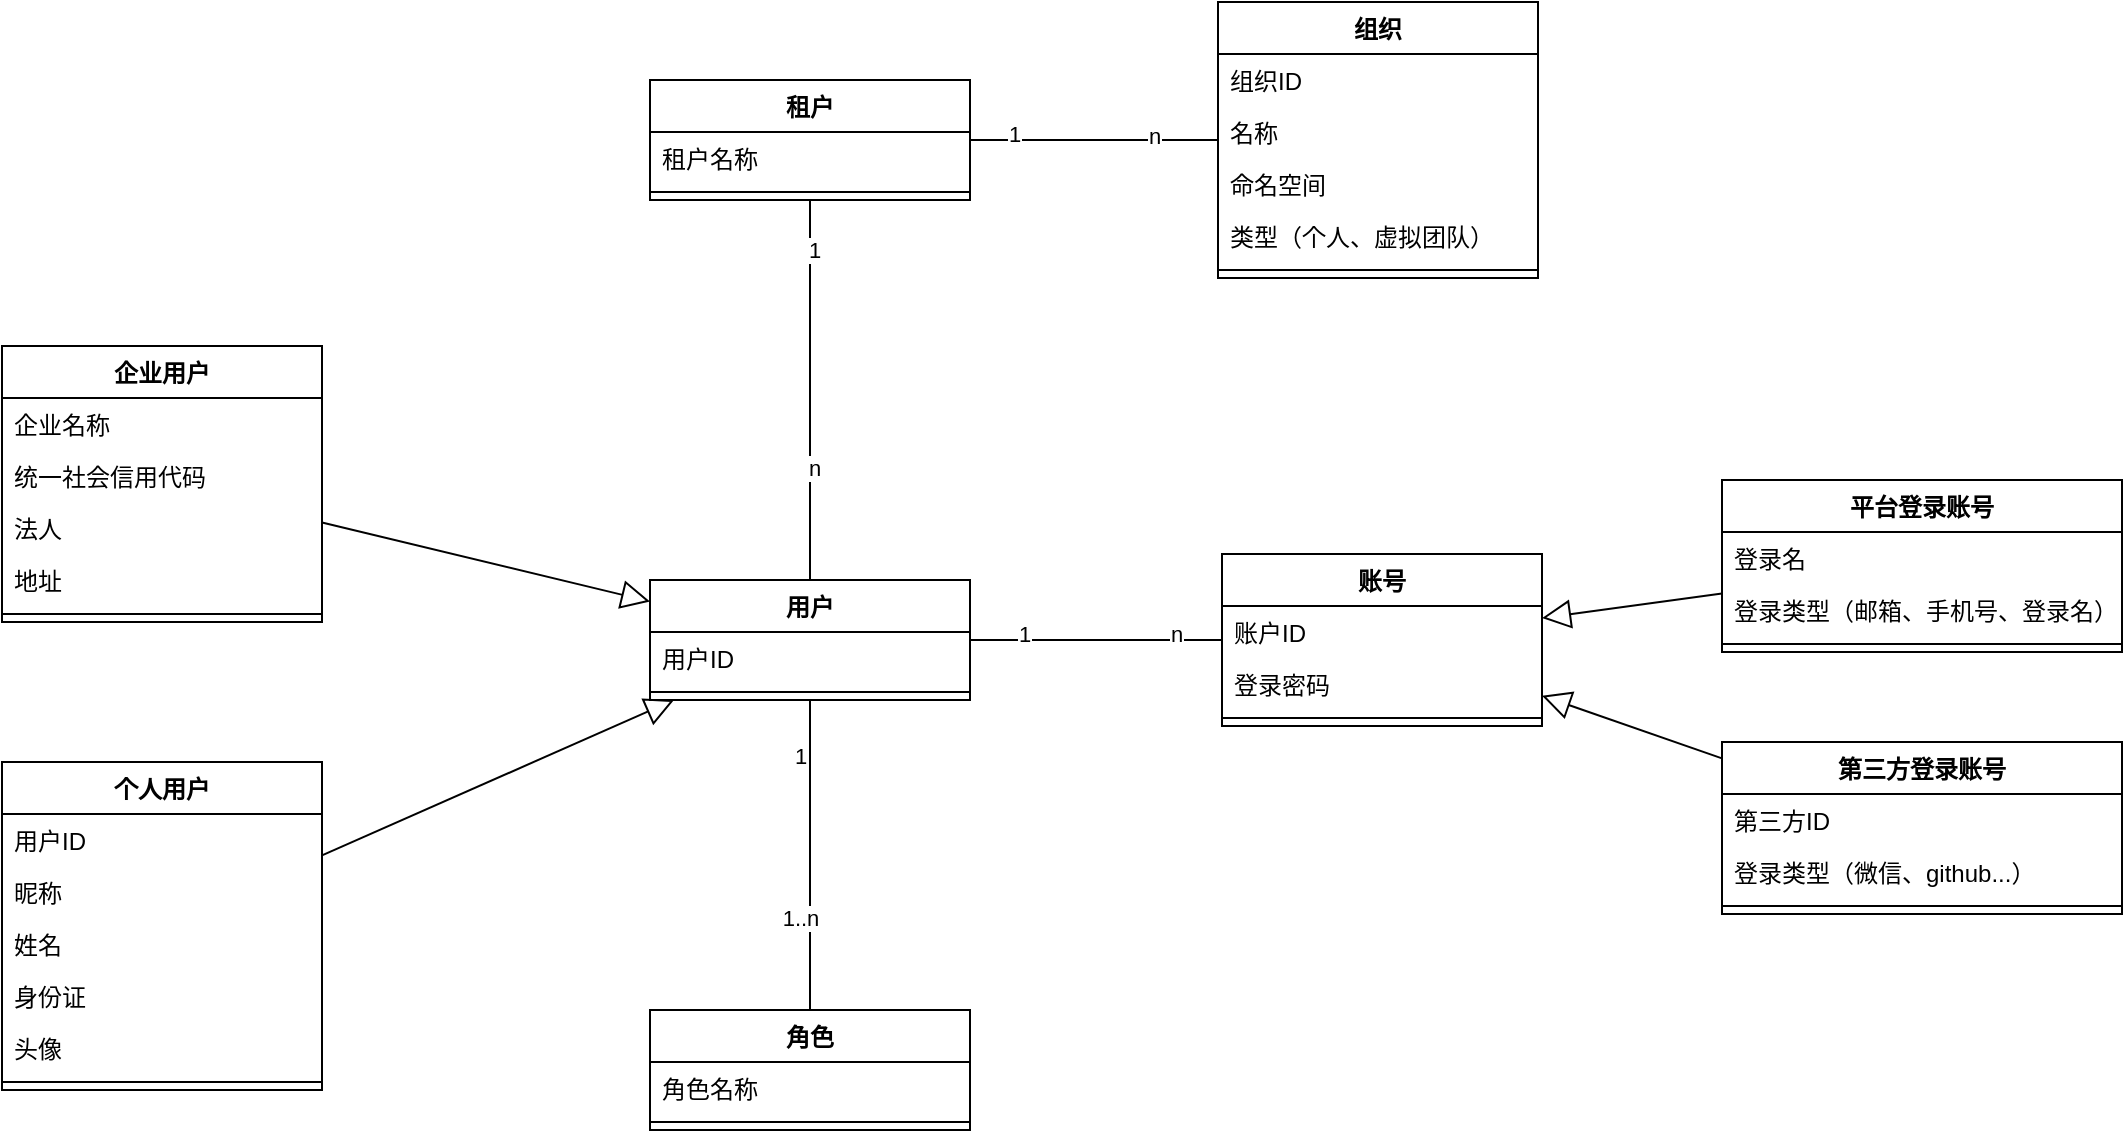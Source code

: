 <mxfile>
    <diagram id="ZjWnJvhnM_5vKJqWs8Bl" name="领域模型-用户组织">
        <mxGraphModel dx="1973" dy="721" grid="1" gridSize="10" guides="1" tooltips="1" connect="1" arrows="1" fold="1" page="1" pageScale="1" pageWidth="827" pageHeight="1169" math="0" shadow="0">
            <root>
                <mxCell id="0"/>
                <mxCell id="1" parent="0"/>
                <mxCell id="Yoj1HeJZ75w-C09LgCCJ-8" value="组织" style="swimlane;fontStyle=1;align=center;verticalAlign=top;childLayout=stackLayout;horizontal=1;startSize=26;horizontalStack=0;resizeParent=1;resizeParentMax=0;resizeLast=0;collapsible=1;marginBottom=0;" parent="1" vertex="1">
                    <mxGeometry x="538" y="220" width="160" height="138" as="geometry"/>
                </mxCell>
                <mxCell id="Yoj1HeJZ75w-C09LgCCJ-9" value="组织ID" style="text;strokeColor=none;fillColor=none;align=left;verticalAlign=top;spacingLeft=4;spacingRight=4;overflow=hidden;rotatable=0;points=[[0,0.5],[1,0.5]];portConstraint=eastwest;" parent="Yoj1HeJZ75w-C09LgCCJ-8" vertex="1">
                    <mxGeometry y="26" width="160" height="26" as="geometry"/>
                </mxCell>
                <mxCell id="Yoj1HeJZ75w-C09LgCCJ-10" value="名称" style="text;strokeColor=none;fillColor=none;align=left;verticalAlign=top;spacingLeft=4;spacingRight=4;overflow=hidden;rotatable=0;points=[[0,0.5],[1,0.5]];portConstraint=eastwest;" parent="Yoj1HeJZ75w-C09LgCCJ-8" vertex="1">
                    <mxGeometry y="52" width="160" height="26" as="geometry"/>
                </mxCell>
                <mxCell id="Yoj1HeJZ75w-C09LgCCJ-11" value="命名空间" style="text;strokeColor=none;fillColor=none;align=left;verticalAlign=top;spacingLeft=4;spacingRight=4;overflow=hidden;rotatable=0;points=[[0,0.5],[1,0.5]];portConstraint=eastwest;" parent="Yoj1HeJZ75w-C09LgCCJ-8" vertex="1">
                    <mxGeometry y="78" width="160" height="26" as="geometry"/>
                </mxCell>
                <mxCell id="Yoj1HeJZ75w-C09LgCCJ-12" value="类型（个人、虚拟团队）" style="text;strokeColor=none;fillColor=none;align=left;verticalAlign=top;spacingLeft=4;spacingRight=4;overflow=hidden;rotatable=0;points=[[0,0.5],[1,0.5]];portConstraint=eastwest;" parent="Yoj1HeJZ75w-C09LgCCJ-8" vertex="1">
                    <mxGeometry y="104" width="160" height="26" as="geometry"/>
                </mxCell>
                <mxCell id="Yoj1HeJZ75w-C09LgCCJ-13" value="" style="line;strokeWidth=1;fillColor=none;align=left;verticalAlign=middle;spacingTop=-1;spacingLeft=3;spacingRight=3;rotatable=0;labelPosition=right;points=[];portConstraint=eastwest;strokeColor=inherit;" parent="Yoj1HeJZ75w-C09LgCCJ-8" vertex="1">
                    <mxGeometry y="130" width="160" height="8" as="geometry"/>
                </mxCell>
                <mxCell id="Yoj1HeJZ75w-C09LgCCJ-14" style="edgeStyle=none;html=1;endArrow=none;endFill=0;" parent="1" source="Yoj1HeJZ75w-C09LgCCJ-17" target="Yoj1HeJZ75w-C09LgCCJ-35" edge="1">
                    <mxGeometry relative="1" as="geometry"/>
                </mxCell>
                <mxCell id="Yoj1HeJZ75w-C09LgCCJ-15" value="1" style="edgeLabel;html=1;align=center;verticalAlign=middle;resizable=0;points=[];" parent="Yoj1HeJZ75w-C09LgCCJ-14" vertex="1" connectable="0">
                    <mxGeometry x="-0.582" y="3" relative="1" as="geometry">
                        <mxPoint as="offset"/>
                    </mxGeometry>
                </mxCell>
                <mxCell id="Yoj1HeJZ75w-C09LgCCJ-16" value="n" style="edgeLabel;html=1;align=center;verticalAlign=middle;resizable=0;points=[];" parent="Yoj1HeJZ75w-C09LgCCJ-14" vertex="1" connectable="0">
                    <mxGeometry x="0.636" y="3" relative="1" as="geometry">
                        <mxPoint as="offset"/>
                    </mxGeometry>
                </mxCell>
                <mxCell id="Yoj1HeJZ75w-C09LgCCJ-72" style="edgeStyle=none;html=1;endArrow=none;endFill=0;endSize=12;" parent="1" source="Yoj1HeJZ75w-C09LgCCJ-17" target="Yoj1HeJZ75w-C09LgCCJ-26" edge="1">
                    <mxGeometry relative="1" as="geometry"/>
                </mxCell>
                <mxCell id="Yoj1HeJZ75w-C09LgCCJ-74" value="1" style="edgeLabel;html=1;align=center;verticalAlign=middle;resizable=0;points=[];" parent="Yoj1HeJZ75w-C09LgCCJ-72" vertex="1" connectable="0">
                    <mxGeometry x="0.744" y="-2" relative="1" as="geometry">
                        <mxPoint as="offset"/>
                    </mxGeometry>
                </mxCell>
                <mxCell id="Yoj1HeJZ75w-C09LgCCJ-75" value="n" style="edgeLabel;html=1;align=center;verticalAlign=middle;resizable=0;points=[];" parent="Yoj1HeJZ75w-C09LgCCJ-72" vertex="1" connectable="0">
                    <mxGeometry x="-0.41" y="-2" relative="1" as="geometry">
                        <mxPoint as="offset"/>
                    </mxGeometry>
                </mxCell>
                <mxCell id="Yoj1HeJZ75w-C09LgCCJ-76" style="edgeStyle=none;html=1;endArrow=none;endFill=0;endSize=12;" parent="1" source="Yoj1HeJZ75w-C09LgCCJ-17" target="Yoj1HeJZ75w-C09LgCCJ-69" edge="1">
                    <mxGeometry relative="1" as="geometry"/>
                </mxCell>
                <mxCell id="Yoj1HeJZ75w-C09LgCCJ-77" value="1" style="edgeLabel;html=1;align=center;verticalAlign=middle;resizable=0;points=[];" parent="Yoj1HeJZ75w-C09LgCCJ-76" vertex="1" connectable="0">
                    <mxGeometry x="-0.639" y="-5" relative="1" as="geometry">
                        <mxPoint as="offset"/>
                    </mxGeometry>
                </mxCell>
                <mxCell id="Yoj1HeJZ75w-C09LgCCJ-78" value="1..n" style="edgeLabel;html=1;align=center;verticalAlign=middle;resizable=0;points=[];" parent="Yoj1HeJZ75w-C09LgCCJ-76" vertex="1" connectable="0">
                    <mxGeometry x="0.406" y="-5" relative="1" as="geometry">
                        <mxPoint as="offset"/>
                    </mxGeometry>
                </mxCell>
                <mxCell id="Yoj1HeJZ75w-C09LgCCJ-17" value="用户" style="swimlane;fontStyle=1;align=center;verticalAlign=top;childLayout=stackLayout;horizontal=1;startSize=26;horizontalStack=0;resizeParent=1;resizeParentMax=0;resizeLast=0;collapsible=1;marginBottom=0;" parent="1" vertex="1">
                    <mxGeometry x="254" y="509" width="160" height="60" as="geometry"/>
                </mxCell>
                <mxCell id="Yoj1HeJZ75w-C09LgCCJ-18" value="用户ID" style="text;strokeColor=none;fillColor=none;align=left;verticalAlign=top;spacingLeft=4;spacingRight=4;overflow=hidden;rotatable=0;points=[[0,0.5],[1,0.5]];portConstraint=eastwest;" parent="Yoj1HeJZ75w-C09LgCCJ-17" vertex="1">
                    <mxGeometry y="26" width="160" height="26" as="geometry"/>
                </mxCell>
                <mxCell id="Yoj1HeJZ75w-C09LgCCJ-22" value="" style="line;strokeWidth=1;fillColor=none;align=left;verticalAlign=middle;spacingTop=-1;spacingLeft=3;spacingRight=3;rotatable=0;labelPosition=right;points=[];portConstraint=eastwest;strokeColor=inherit;" parent="Yoj1HeJZ75w-C09LgCCJ-17" vertex="1">
                    <mxGeometry y="52" width="160" height="8" as="geometry"/>
                </mxCell>
                <mxCell id="Yoj1HeJZ75w-C09LgCCJ-23" style="edgeStyle=none;html=1;endArrow=none;endFill=0;" parent="1" source="Yoj1HeJZ75w-C09LgCCJ-26" target="Yoj1HeJZ75w-C09LgCCJ-8" edge="1">
                    <mxGeometry relative="1" as="geometry"/>
                </mxCell>
                <mxCell id="Yoj1HeJZ75w-C09LgCCJ-24" value="1" style="edgeLabel;html=1;align=center;verticalAlign=middle;resizable=0;points=[];" parent="Yoj1HeJZ75w-C09LgCCJ-23" vertex="1" connectable="0">
                    <mxGeometry x="-0.657" y="3" relative="1" as="geometry">
                        <mxPoint as="offset"/>
                    </mxGeometry>
                </mxCell>
                <mxCell id="Yoj1HeJZ75w-C09LgCCJ-25" value="n" style="edgeLabel;html=1;align=center;verticalAlign=middle;resizable=0;points=[];" parent="Yoj1HeJZ75w-C09LgCCJ-23" vertex="1" connectable="0">
                    <mxGeometry x="0.486" y="2" relative="1" as="geometry">
                        <mxPoint as="offset"/>
                    </mxGeometry>
                </mxCell>
                <mxCell id="Yoj1HeJZ75w-C09LgCCJ-26" value="租户" style="swimlane;fontStyle=1;align=center;verticalAlign=top;childLayout=stackLayout;horizontal=1;startSize=26;horizontalStack=0;resizeParent=1;resizeParentMax=0;resizeLast=0;collapsible=1;marginBottom=0;" parent="1" vertex="1">
                    <mxGeometry x="254" y="259" width="160" height="60" as="geometry"/>
                </mxCell>
                <mxCell id="Yoj1HeJZ75w-C09LgCCJ-27" value="租户名称" style="text;strokeColor=none;fillColor=none;align=left;verticalAlign=top;spacingLeft=4;spacingRight=4;overflow=hidden;rotatable=0;points=[[0,0.5],[1,0.5]];portConstraint=eastwest;" parent="Yoj1HeJZ75w-C09LgCCJ-26" vertex="1">
                    <mxGeometry y="26" width="160" height="26" as="geometry"/>
                </mxCell>
                <mxCell id="Yoj1HeJZ75w-C09LgCCJ-28" value="" style="line;strokeWidth=1;fillColor=none;align=left;verticalAlign=middle;spacingTop=-1;spacingLeft=3;spacingRight=3;rotatable=0;labelPosition=right;points=[];portConstraint=eastwest;strokeColor=inherit;" parent="Yoj1HeJZ75w-C09LgCCJ-26" vertex="1">
                    <mxGeometry y="52" width="160" height="8" as="geometry"/>
                </mxCell>
                <mxCell id="Yoj1HeJZ75w-C09LgCCJ-35" value="账号" style="swimlane;fontStyle=1;align=center;verticalAlign=top;childLayout=stackLayout;horizontal=1;startSize=26;horizontalStack=0;resizeParent=1;resizeParentMax=0;resizeLast=0;collapsible=1;marginBottom=0;" parent="1" vertex="1">
                    <mxGeometry x="540" y="496" width="160" height="86" as="geometry"/>
                </mxCell>
                <mxCell id="Yoj1HeJZ75w-C09LgCCJ-36" value="账户ID" style="text;strokeColor=none;fillColor=none;align=left;verticalAlign=top;spacingLeft=4;spacingRight=4;overflow=hidden;rotatable=0;points=[[0,0.5],[1,0.5]];portConstraint=eastwest;" parent="Yoj1HeJZ75w-C09LgCCJ-35" vertex="1">
                    <mxGeometry y="26" width="160" height="26" as="geometry"/>
                </mxCell>
                <mxCell id="Yoj1HeJZ75w-C09LgCCJ-37" value="登录密码" style="text;strokeColor=none;fillColor=none;align=left;verticalAlign=top;spacingLeft=4;spacingRight=4;overflow=hidden;rotatable=0;points=[[0,0.5],[1,0.5]];portConstraint=eastwest;" parent="Yoj1HeJZ75w-C09LgCCJ-35" vertex="1">
                    <mxGeometry y="52" width="160" height="26" as="geometry"/>
                </mxCell>
                <mxCell id="Yoj1HeJZ75w-C09LgCCJ-38" value="" style="line;strokeWidth=1;fillColor=none;align=left;verticalAlign=middle;spacingTop=-1;spacingLeft=3;spacingRight=3;rotatable=0;labelPosition=right;points=[];portConstraint=eastwest;strokeColor=inherit;" parent="Yoj1HeJZ75w-C09LgCCJ-35" vertex="1">
                    <mxGeometry y="78" width="160" height="8" as="geometry"/>
                </mxCell>
                <mxCell id="Yoj1HeJZ75w-C09LgCCJ-79" style="edgeStyle=none;html=1;endArrow=block;endFill=0;endSize=12;" parent="1" source="Yoj1HeJZ75w-C09LgCCJ-39" target="Yoj1HeJZ75w-C09LgCCJ-35" edge="1">
                    <mxGeometry relative="1" as="geometry"/>
                </mxCell>
                <mxCell id="Yoj1HeJZ75w-C09LgCCJ-39" value="平台登录账号" style="swimlane;fontStyle=1;align=center;verticalAlign=top;childLayout=stackLayout;horizontal=1;startSize=26;horizontalStack=0;resizeParent=1;resizeParentMax=0;resizeLast=0;collapsible=1;marginBottom=0;" parent="1" vertex="1">
                    <mxGeometry x="790" y="459" width="200" height="86" as="geometry"/>
                </mxCell>
                <mxCell id="Yoj1HeJZ75w-C09LgCCJ-40" value="登录名" style="text;strokeColor=none;fillColor=none;align=left;verticalAlign=top;spacingLeft=4;spacingRight=4;overflow=hidden;rotatable=0;points=[[0,0.5],[1,0.5]];portConstraint=eastwest;" parent="Yoj1HeJZ75w-C09LgCCJ-39" vertex="1">
                    <mxGeometry y="26" width="200" height="26" as="geometry"/>
                </mxCell>
                <mxCell id="Yoj1HeJZ75w-C09LgCCJ-41" value="登录类型（邮箱、手机号、登录名）" style="text;strokeColor=none;fillColor=none;align=left;verticalAlign=top;spacingLeft=4;spacingRight=4;overflow=hidden;rotatable=0;points=[[0,0.5],[1,0.5]];portConstraint=eastwest;" parent="Yoj1HeJZ75w-C09LgCCJ-39" vertex="1">
                    <mxGeometry y="52" width="200" height="26" as="geometry"/>
                </mxCell>
                <mxCell id="Yoj1HeJZ75w-C09LgCCJ-42" value="" style="line;strokeWidth=1;fillColor=none;align=left;verticalAlign=middle;spacingTop=-1;spacingLeft=3;spacingRight=3;rotatable=0;labelPosition=right;points=[];portConstraint=eastwest;strokeColor=inherit;" parent="Yoj1HeJZ75w-C09LgCCJ-39" vertex="1">
                    <mxGeometry y="78" width="200" height="8" as="geometry"/>
                </mxCell>
                <mxCell id="Yoj1HeJZ75w-C09LgCCJ-80" style="edgeStyle=none;html=1;endArrow=block;endFill=0;endSize=12;" parent="1" source="Yoj1HeJZ75w-C09LgCCJ-43" target="Yoj1HeJZ75w-C09LgCCJ-35" edge="1">
                    <mxGeometry relative="1" as="geometry"/>
                </mxCell>
                <mxCell id="Yoj1HeJZ75w-C09LgCCJ-43" value="第三方登录账号" style="swimlane;fontStyle=1;align=center;verticalAlign=top;childLayout=stackLayout;horizontal=1;startSize=26;horizontalStack=0;resizeParent=1;resizeParentMax=0;resizeLast=0;collapsible=1;marginBottom=0;" parent="1" vertex="1">
                    <mxGeometry x="790" y="590" width="200" height="86" as="geometry"/>
                </mxCell>
                <mxCell id="Yoj1HeJZ75w-C09LgCCJ-44" value="第三方ID" style="text;strokeColor=none;fillColor=none;align=left;verticalAlign=top;spacingLeft=4;spacingRight=4;overflow=hidden;rotatable=0;points=[[0,0.5],[1,0.5]];portConstraint=eastwest;" parent="Yoj1HeJZ75w-C09LgCCJ-43" vertex="1">
                    <mxGeometry y="26" width="200" height="26" as="geometry"/>
                </mxCell>
                <mxCell id="Yoj1HeJZ75w-C09LgCCJ-45" value="登录类型（微信、github...）" style="text;strokeColor=none;fillColor=none;align=left;verticalAlign=top;spacingLeft=4;spacingRight=4;overflow=hidden;rotatable=0;points=[[0,0.5],[1,0.5]];portConstraint=eastwest;" parent="Yoj1HeJZ75w-C09LgCCJ-43" vertex="1">
                    <mxGeometry y="52" width="200" height="26" as="geometry"/>
                </mxCell>
                <mxCell id="Yoj1HeJZ75w-C09LgCCJ-46" value="" style="line;strokeWidth=1;fillColor=none;align=left;verticalAlign=middle;spacingTop=-1;spacingLeft=3;spacingRight=3;rotatable=0;labelPosition=right;points=[];portConstraint=eastwest;strokeColor=inherit;" parent="Yoj1HeJZ75w-C09LgCCJ-43" vertex="1">
                    <mxGeometry y="78" width="200" height="8" as="geometry"/>
                </mxCell>
                <mxCell id="Yoj1HeJZ75w-C09LgCCJ-68" style="edgeStyle=none;html=1;endArrow=block;endFill=0;endSize=12;" parent="1" source="Yoj1HeJZ75w-C09LgCCJ-54" target="Yoj1HeJZ75w-C09LgCCJ-17" edge="1">
                    <mxGeometry relative="1" as="geometry"/>
                </mxCell>
                <mxCell id="Yoj1HeJZ75w-C09LgCCJ-54" value="个人用户" style="swimlane;fontStyle=1;align=center;verticalAlign=top;childLayout=stackLayout;horizontal=1;startSize=26;horizontalStack=0;resizeParent=1;resizeParentMax=0;resizeLast=0;collapsible=1;marginBottom=0;" parent="1" vertex="1">
                    <mxGeometry x="-70" y="600" width="160" height="164" as="geometry"/>
                </mxCell>
                <mxCell id="Yoj1HeJZ75w-C09LgCCJ-55" value="用户ID" style="text;strokeColor=none;fillColor=none;align=left;verticalAlign=top;spacingLeft=4;spacingRight=4;overflow=hidden;rotatable=0;points=[[0,0.5],[1,0.5]];portConstraint=eastwest;" parent="Yoj1HeJZ75w-C09LgCCJ-54" vertex="1">
                    <mxGeometry y="26" width="160" height="26" as="geometry"/>
                </mxCell>
                <mxCell id="Yoj1HeJZ75w-C09LgCCJ-56" value="昵称" style="text;strokeColor=none;fillColor=none;align=left;verticalAlign=top;spacingLeft=4;spacingRight=4;overflow=hidden;rotatable=0;points=[[0,0.5],[1,0.5]];portConstraint=eastwest;" parent="Yoj1HeJZ75w-C09LgCCJ-54" vertex="1">
                    <mxGeometry y="52" width="160" height="26" as="geometry"/>
                </mxCell>
                <mxCell id="Yoj1HeJZ75w-C09LgCCJ-57" value="姓名" style="text;strokeColor=none;fillColor=none;align=left;verticalAlign=top;spacingLeft=4;spacingRight=4;overflow=hidden;rotatable=0;points=[[0,0.5],[1,0.5]];portConstraint=eastwest;" parent="Yoj1HeJZ75w-C09LgCCJ-54" vertex="1">
                    <mxGeometry y="78" width="160" height="26" as="geometry"/>
                </mxCell>
                <mxCell id="Yoj1HeJZ75w-C09LgCCJ-66" value="身份证" style="text;strokeColor=none;fillColor=none;align=left;verticalAlign=top;spacingLeft=4;spacingRight=4;overflow=hidden;rotatable=0;points=[[0,0.5],[1,0.5]];portConstraint=eastwest;" parent="Yoj1HeJZ75w-C09LgCCJ-54" vertex="1">
                    <mxGeometry y="104" width="160" height="26" as="geometry"/>
                </mxCell>
                <mxCell id="Yoj1HeJZ75w-C09LgCCJ-58" value="头像" style="text;strokeColor=none;fillColor=none;align=left;verticalAlign=top;spacingLeft=4;spacingRight=4;overflow=hidden;rotatable=0;points=[[0,0.5],[1,0.5]];portConstraint=eastwest;" parent="Yoj1HeJZ75w-C09LgCCJ-54" vertex="1">
                    <mxGeometry y="130" width="160" height="26" as="geometry"/>
                </mxCell>
                <mxCell id="Yoj1HeJZ75w-C09LgCCJ-59" value="" style="line;strokeWidth=1;fillColor=none;align=left;verticalAlign=middle;spacingTop=-1;spacingLeft=3;spacingRight=3;rotatable=0;labelPosition=right;points=[];portConstraint=eastwest;strokeColor=inherit;" parent="Yoj1HeJZ75w-C09LgCCJ-54" vertex="1">
                    <mxGeometry y="156" width="160" height="8" as="geometry"/>
                </mxCell>
                <mxCell id="Yoj1HeJZ75w-C09LgCCJ-67" style="edgeStyle=none;html=1;endArrow=block;endFill=0;endSize=12;" parent="1" source="Yoj1HeJZ75w-C09LgCCJ-60" target="Yoj1HeJZ75w-C09LgCCJ-17" edge="1">
                    <mxGeometry relative="1" as="geometry"/>
                </mxCell>
                <mxCell id="Yoj1HeJZ75w-C09LgCCJ-60" value="企业用户" style="swimlane;fontStyle=1;align=center;verticalAlign=top;childLayout=stackLayout;horizontal=1;startSize=26;horizontalStack=0;resizeParent=1;resizeParentMax=0;resizeLast=0;collapsible=1;marginBottom=0;" parent="1" vertex="1">
                    <mxGeometry x="-70" y="392" width="160" height="138" as="geometry"/>
                </mxCell>
                <mxCell id="Yoj1HeJZ75w-C09LgCCJ-61" value="企业名称" style="text;strokeColor=none;fillColor=none;align=left;verticalAlign=top;spacingLeft=4;spacingRight=4;overflow=hidden;rotatable=0;points=[[0,0.5],[1,0.5]];portConstraint=eastwest;" parent="Yoj1HeJZ75w-C09LgCCJ-60" vertex="1">
                    <mxGeometry y="26" width="160" height="26" as="geometry"/>
                </mxCell>
                <mxCell id="Yoj1HeJZ75w-C09LgCCJ-62" value="统一社会信用代码" style="text;strokeColor=none;fillColor=none;align=left;verticalAlign=top;spacingLeft=4;spacingRight=4;overflow=hidden;rotatable=0;points=[[0,0.5],[1,0.5]];portConstraint=eastwest;" parent="Yoj1HeJZ75w-C09LgCCJ-60" vertex="1">
                    <mxGeometry y="52" width="160" height="26" as="geometry"/>
                </mxCell>
                <mxCell id="Yoj1HeJZ75w-C09LgCCJ-63" value="法人" style="text;strokeColor=none;fillColor=none;align=left;verticalAlign=top;spacingLeft=4;spacingRight=4;overflow=hidden;rotatable=0;points=[[0,0.5],[1,0.5]];portConstraint=eastwest;" parent="Yoj1HeJZ75w-C09LgCCJ-60" vertex="1">
                    <mxGeometry y="78" width="160" height="26" as="geometry"/>
                </mxCell>
                <mxCell id="Yoj1HeJZ75w-C09LgCCJ-64" value="地址" style="text;strokeColor=none;fillColor=none;align=left;verticalAlign=top;spacingLeft=4;spacingRight=4;overflow=hidden;rotatable=0;points=[[0,0.5],[1,0.5]];portConstraint=eastwest;" parent="Yoj1HeJZ75w-C09LgCCJ-60" vertex="1">
                    <mxGeometry y="104" width="160" height="26" as="geometry"/>
                </mxCell>
                <mxCell id="Yoj1HeJZ75w-C09LgCCJ-65" value="" style="line;strokeWidth=1;fillColor=none;align=left;verticalAlign=middle;spacingTop=-1;spacingLeft=3;spacingRight=3;rotatable=0;labelPosition=right;points=[];portConstraint=eastwest;strokeColor=inherit;" parent="Yoj1HeJZ75w-C09LgCCJ-60" vertex="1">
                    <mxGeometry y="130" width="160" height="8" as="geometry"/>
                </mxCell>
                <mxCell id="Yoj1HeJZ75w-C09LgCCJ-69" value="角色" style="swimlane;fontStyle=1;align=center;verticalAlign=top;childLayout=stackLayout;horizontal=1;startSize=26;horizontalStack=0;resizeParent=1;resizeParentMax=0;resizeLast=0;collapsible=1;marginBottom=0;" parent="1" vertex="1">
                    <mxGeometry x="254" y="724" width="160" height="60" as="geometry"/>
                </mxCell>
                <mxCell id="Yoj1HeJZ75w-C09LgCCJ-70" value="角色名称" style="text;strokeColor=none;fillColor=none;align=left;verticalAlign=top;spacingLeft=4;spacingRight=4;overflow=hidden;rotatable=0;points=[[0,0.5],[1,0.5]];portConstraint=eastwest;" parent="Yoj1HeJZ75w-C09LgCCJ-69" vertex="1">
                    <mxGeometry y="26" width="160" height="26" as="geometry"/>
                </mxCell>
                <mxCell id="Yoj1HeJZ75w-C09LgCCJ-71" value="" style="line;strokeWidth=1;fillColor=none;align=left;verticalAlign=middle;spacingTop=-1;spacingLeft=3;spacingRight=3;rotatable=0;labelPosition=right;points=[];portConstraint=eastwest;strokeColor=inherit;" parent="Yoj1HeJZ75w-C09LgCCJ-69" vertex="1">
                    <mxGeometry y="52" width="160" height="8" as="geometry"/>
                </mxCell>
            </root>
        </mxGraphModel>
    </diagram>
    <diagram id="Vr75UvqWGJ5t_RaL2oEz" name="用户体系">
        <mxGraphModel dx="846" dy="721" grid="1" gridSize="10" guides="1" tooltips="1" connect="1" arrows="1" fold="1" page="1" pageScale="1" pageWidth="827" pageHeight="1169" math="0" shadow="0">
            <root>
                <mxCell id="0"/>
                <mxCell id="1" parent="0"/>
                <mxCell id="UiyBe7rufTKafE8TJ8m8-2" value="用户体系" style="rounded=0;whiteSpace=wrap;html=1;fillColor=#f8cecc;strokeColor=#b85450;" parent="1" vertex="1">
                    <mxGeometry x="500" y="390" width="160" height="90" as="geometry"/>
                </mxCell>
                <mxCell id="UiyBe7rufTKafE8TJ8m8-3" value="我是谁？&lt;br&gt;（用户唯一身份、基本信息）" style="ellipse;whiteSpace=wrap;html=1;fillColor=#dae8fc;strokeColor=#6c8ebf;" parent="1" vertex="1">
                    <mxGeometry x="390" y="350" width="170" height="80" as="geometry"/>
                </mxCell>
                <mxCell id="UiyBe7rufTKafE8TJ8m8-4" value="我能看到什么？&lt;br&gt;（数据隔离）" style="ellipse;whiteSpace=wrap;html=1;fillColor=#d5e8d4;strokeColor=#82b366;" parent="1" vertex="1">
                    <mxGeometry x="600" y="350" width="170" height="80" as="geometry"/>
                </mxCell>
                <mxCell id="UiyBe7rufTKafE8TJ8m8-5" value="我能不能？&lt;br&gt;（角色权限）" style="ellipse;whiteSpace=wrap;html=1;fillColor=#e1d5e7;strokeColor=#9673a6;" parent="1" vertex="1">
                    <mxGeometry x="400" y="450" width="170" height="80" as="geometry"/>
                </mxCell>
                <mxCell id="UiyBe7rufTKafE8TJ8m8-6" value="我如何登录？&lt;br&gt;（账号与登录方式）" style="ellipse;whiteSpace=wrap;html=1;fillColor=#fff2cc;strokeColor=#d6b656;" parent="1" vertex="1">
                    <mxGeometry x="610" y="450" width="170" height="80" as="geometry"/>
                </mxCell>
            </root>
        </mxGraphModel>
    </diagram>
    <diagram id="drnLxJsywTrmw5wyHtBu" name="领域模型-工作空间">
        <mxGraphModel dx="2800" dy="721" grid="1" gridSize="10" guides="1" tooltips="1" connect="1" arrows="1" fold="1" page="1" pageScale="1" pageWidth="827" pageHeight="1169" math="0" shadow="0">
            <root>
                <mxCell id="0"/>
                <mxCell id="1" parent="0"/>
                <mxCell id="8OZewyrclVveKAo1zdxG-256" value="" style="rounded=0;whiteSpace=wrap;html=1;gradientColor=none;gradientDirection=north;dashed=1;fillColor=none;" parent="1" vertex="1">
                    <mxGeometry x="-1050" y="270" width="620" height="670" as="geometry"/>
                </mxCell>
                <mxCell id="21" style="edgeStyle=none;html=1;endArrow=none;endFill=0;fontSize=13;" parent="1" source="56" target="47" edge="1">
                    <mxGeometry relative="1" as="geometry">
                        <mxPoint x="307.38" y="503" as="sourcePoint"/>
                        <mxPoint x="310" y="653" as="targetPoint"/>
                    </mxGeometry>
                </mxCell>
                <mxCell id="22" value="1" style="edgeLabel;html=1;align=center;verticalAlign=middle;resizable=0;points=[];fontSize=13;" parent="21" vertex="1" connectable="0">
                    <mxGeometry x="-0.543" y="2" relative="1" as="geometry">
                        <mxPoint as="offset"/>
                    </mxGeometry>
                </mxCell>
                <mxCell id="23" value="1" style="edgeLabel;html=1;align=center;verticalAlign=middle;resizable=0;points=[];fontSize=13;" parent="21" vertex="1" connectable="0">
                    <mxGeometry x="0.6" y="-1" relative="1" as="geometry">
                        <mxPoint as="offset"/>
                    </mxGeometry>
                </mxCell>
                <mxCell id="17" style="edgeStyle=none;html=1;endArrow=none;endFill=0;fontSize=13;" parent="1" source="8OZewyrclVveKAo1zdxG-252" target="56" edge="1">
                    <mxGeometry relative="1" as="geometry">
                        <mxPoint x="100" y="473" as="sourcePoint"/>
                        <mxPoint x="240" y="473" as="targetPoint"/>
                    </mxGeometry>
                </mxCell>
                <mxCell id="18" value="1" style="edgeLabel;html=1;align=center;verticalAlign=middle;resizable=0;points=[];fontSize=13;" parent="17" vertex="1" connectable="0">
                    <mxGeometry x="-0.786" y="1" relative="1" as="geometry">
                        <mxPoint as="offset"/>
                    </mxGeometry>
                </mxCell>
                <mxCell id="19" value="0...n" style="edgeLabel;html=1;align=center;verticalAlign=middle;resizable=0;points=[];fontSize=13;" parent="17" vertex="1" connectable="0">
                    <mxGeometry x="0.757" relative="1" as="geometry">
                        <mxPoint as="offset"/>
                    </mxGeometry>
                </mxCell>
                <mxCell id="28" style="edgeStyle=none;html=1;endArrow=none;endFill=0;fontSize=13;" parent="1" source="47" target="60" edge="1">
                    <mxGeometry relative="1" as="geometry">
                        <mxPoint x="345" y="653" as="sourcePoint"/>
                        <mxPoint x="575" y="503" as="targetPoint"/>
                    </mxGeometry>
                </mxCell>
                <mxCell id="29" value="n" style="edgeLabel;html=1;align=center;verticalAlign=middle;resizable=0;points=[];fontSize=13;" parent="28" vertex="1" connectable="0">
                    <mxGeometry x="-0.887" y="2" relative="1" as="geometry">
                        <mxPoint as="offset"/>
                    </mxGeometry>
                </mxCell>
                <mxCell id="30" value="1..n" style="edgeLabel;html=1;align=center;verticalAlign=middle;resizable=0;points=[];fontSize=13;" parent="28" vertex="1" connectable="0">
                    <mxGeometry x="0.835" y="-2" relative="1" as="geometry">
                        <mxPoint x="-18" as="offset"/>
                    </mxGeometry>
                </mxCell>
                <mxCell id="43" value="容器挂载用户数据空间" style="edgeLabel;html=1;align=center;verticalAlign=middle;resizable=0;points=[];fontSize=13;" parent="28" vertex="1" connectable="0">
                    <mxGeometry x="-0.668" y="-3" relative="1" as="geometry">
                        <mxPoint x="26" y="-5" as="offset"/>
                    </mxGeometry>
                </mxCell>
                <mxCell id="237" value="数据空间是共享的，可以挂载到多个运行容器" style="edgeLabel;html=1;align=center;verticalAlign=middle;resizable=0;points=[];fontSize=13;" parent="28" vertex="1" connectable="0">
                    <mxGeometry x="0.246" y="2" relative="1" as="geometry">
                        <mxPoint y="-1" as="offset"/>
                    </mxGeometry>
                </mxCell>
                <mxCell id="32" style="edgeStyle=none;html=1;endArrow=none;endFill=0;fontSize=13;" parent="1" source="31" target="60" edge="1">
                    <mxGeometry relative="1" as="geometry">
                        <mxPoint x="613" y="443" as="targetPoint"/>
                    </mxGeometry>
                </mxCell>
                <mxCell id="31" value="数据空间：存储数据的设备，&lt;br style=&quot;font-size: 13px;&quot;&gt;挂载在容器的目录，有限制空间大小" style="text;html=1;align=center;verticalAlign=middle;resizable=0;points=[];autosize=1;strokeColor=none;fillColor=none;fontSize=13;" parent="1" vertex="1">
                    <mxGeometry x="565" y="313" width="230" height="40" as="geometry"/>
                </mxCell>
                <mxCell id="68" style="edgeStyle=none;html=1;endArrow=none;endFill=0;entryX=1;entryY=0.5;entryDx=0;entryDy=0;fontSize=13;" parent="1" source="45" target="66" edge="1">
                    <mxGeometry relative="1" as="geometry"/>
                </mxCell>
                <mxCell id="45" value="类型一：容器自身数据空间，随容器创建，&lt;br style=&quot;font-size: 13px;&quot;&gt;不可被其他容器挂载&lt;br style=&quot;font-size: 13px;&quot;&gt;随容器释放自动删除" style="text;html=1;align=center;verticalAlign=middle;resizable=0;points=[];autosize=1;strokeColor=none;fillColor=none;fontSize=13;" parent="1" vertex="1">
                    <mxGeometry x="740" y="405" width="270" height="60" as="geometry"/>
                </mxCell>
                <mxCell id="69" style="edgeStyle=none;html=1;endArrow=none;endFill=0;exitX=0;exitY=0.067;exitDx=0;exitDy=0;exitPerimeter=0;entryX=1;entryY=0.5;entryDx=0;entryDy=0;fontSize=13;" parent="1" source="46" target="66" edge="1">
                    <mxGeometry relative="1" as="geometry"/>
                </mxCell>
                <mxCell id="46" value="类型二、用户自定义数据空间，容器释放不删除" style="text;html=1;align=center;verticalAlign=middle;resizable=0;points=[];autosize=1;strokeColor=none;fillColor=none;fontSize=13;" parent="1" vertex="1">
                    <mxGeometry x="750" y="480" width="300" height="30" as="geometry"/>
                </mxCell>
                <mxCell id="234" style="edgeStyle=none;html=1;endArrow=none;endFill=0;fontSize=13;" parent="1" source="47" target="159" edge="1">
                    <mxGeometry relative="1" as="geometry"/>
                </mxCell>
                <mxCell id="235" value="1" style="edgeLabel;html=1;align=center;verticalAlign=middle;resizable=0;points=[];fontSize=13;" parent="234" vertex="1" connectable="0">
                    <mxGeometry x="0.78" relative="1" as="geometry">
                        <mxPoint as="offset"/>
                    </mxGeometry>
                </mxCell>
                <mxCell id="236" value="n" style="edgeLabel;html=1;align=center;verticalAlign=middle;resizable=0;points=[];fontSize=13;" parent="234" vertex="1" connectable="0">
                    <mxGeometry x="-0.791" y="-2" relative="1" as="geometry">
                        <mxPoint as="offset"/>
                    </mxGeometry>
                </mxCell>
                <mxCell id="47" value="工作空间容器" style="swimlane;fontStyle=1;align=center;verticalAlign=top;childLayout=stackLayout;horizontal=1;startSize=26;horizontalStack=0;resizeParent=1;resizeParentMax=0;resizeLast=0;collapsible=1;marginBottom=0;fontSize=13;" parent="1" vertex="1">
                    <mxGeometry x="35" y="834" width="160" height="138" as="geometry"/>
                </mxCell>
                <mxCell id="74" value="内存" style="text;strokeColor=none;fillColor=none;align=left;verticalAlign=top;spacingLeft=4;spacingRight=4;overflow=hidden;rotatable=0;points=[[0,0.5],[1,0.5]];portConstraint=eastwest;fontSize=13;" parent="47" vertex="1">
                    <mxGeometry y="26" width="160" height="26" as="geometry"/>
                </mxCell>
                <mxCell id="75" value="CPU" style="text;strokeColor=none;fillColor=none;align=left;verticalAlign=top;spacingLeft=4;spacingRight=4;overflow=hidden;rotatable=0;points=[[0,0.5],[1,0.5]];portConstraint=eastwest;fontSize=13;" parent="47" vertex="1">
                    <mxGeometry y="52" width="160" height="26" as="geometry"/>
                </mxCell>
                <mxCell id="76" value="数据空间" style="text;strokeColor=none;fillColor=none;align=left;verticalAlign=top;spacingLeft=4;spacingRight=4;overflow=hidden;rotatable=0;points=[[0,0.5],[1,0.5]];portConstraint=eastwest;fontSize=13;" parent="47" vertex="1">
                    <mxGeometry y="78" width="160" height="26" as="geometry"/>
                </mxCell>
                <mxCell id="233" value="镜像" style="text;strokeColor=none;fillColor=none;align=left;verticalAlign=top;spacingLeft=4;spacingRight=4;overflow=hidden;rotatable=0;points=[[0,0.5],[1,0.5]];portConstraint=eastwest;fontSize=13;" parent="47" vertex="1">
                    <mxGeometry y="104" width="160" height="26" as="geometry"/>
                </mxCell>
                <mxCell id="49" value="" style="line;strokeWidth=1;fillColor=none;align=left;verticalAlign=middle;spacingTop=-1;spacingLeft=3;spacingRight=3;rotatable=0;labelPosition=right;points=[];portConstraint=eastwest;strokeColor=inherit;fontSize=13;" parent="47" vertex="1">
                    <mxGeometry y="130" width="160" height="8" as="geometry"/>
                </mxCell>
                <mxCell id="78" style="edgeStyle=none;html=1;endArrow=none;endFill=0;fontSize=13;" parent="1" source="51" target="60" edge="1">
                    <mxGeometry relative="1" as="geometry"/>
                </mxCell>
                <mxCell id="79" value="1" style="edgeLabel;html=1;align=center;verticalAlign=middle;resizable=0;points=[];fontSize=13;" parent="78" vertex="1" connectable="0">
                    <mxGeometry x="-0.741" y="-1" relative="1" as="geometry">
                        <mxPoint as="offset"/>
                    </mxGeometry>
                </mxCell>
                <mxCell id="80" value="n" style="edgeLabel;html=1;align=center;verticalAlign=middle;resizable=0;points=[];fontSize=13;" parent="78" vertex="1" connectable="0">
                    <mxGeometry x="0.688" relative="1" as="geometry">
                        <mxPoint as="offset"/>
                    </mxGeometry>
                </mxCell>
                <mxCell id="244" style="edgeStyle=none;html=1;endArrow=none;endFill=0;fontSize=13;" parent="1" source="152" target="8OZewyrclVveKAo1zdxG-252" edge="1">
                    <mxGeometry relative="1" as="geometry">
                        <mxPoint x="-130" y="240" as="targetPoint"/>
                    </mxGeometry>
                </mxCell>
                <mxCell id="245" value="n" style="edgeLabel;html=1;align=center;verticalAlign=middle;resizable=0;points=[];fontSize=13;" parent="244" vertex="1" connectable="0">
                    <mxGeometry x="0.713" y="2" relative="1" as="geometry">
                        <mxPoint as="offset"/>
                    </mxGeometry>
                </mxCell>
                <mxCell id="246" value="1" style="edgeLabel;html=1;align=center;verticalAlign=middle;resizable=0;points=[];fontSize=13;" parent="244" vertex="1" connectable="0">
                    <mxGeometry x="-0.698" y="4" relative="1" as="geometry">
                        <mxPoint as="offset"/>
                    </mxGeometry>
                </mxCell>
                <mxCell id="51" value="开发者" style="swimlane;fontStyle=1;align=center;verticalAlign=top;childLayout=stackLayout;horizontal=1;startSize=26;horizontalStack=0;resizeParent=1;resizeParentMax=0;resizeLast=0;collapsible=1;marginBottom=0;fontSize=13;" parent="1" vertex="1">
                    <mxGeometry x="330" y="240" width="160" height="60" as="geometry"/>
                </mxCell>
                <mxCell id="52" value="用户ID" style="text;strokeColor=none;fillColor=none;align=left;verticalAlign=top;spacingLeft=4;spacingRight=4;overflow=hidden;rotatable=0;points=[[0,0.5],[1,0.5]];portConstraint=eastwest;fontSize=13;" parent="51" vertex="1">
                    <mxGeometry y="26" width="160" height="26" as="geometry"/>
                </mxCell>
                <mxCell id="53" value="" style="line;strokeWidth=1;fillColor=none;align=left;verticalAlign=middle;spacingTop=-1;spacingLeft=3;spacingRight=3;rotatable=0;labelPosition=right;points=[];portConstraint=eastwest;strokeColor=inherit;fontSize=13;" parent="51" vertex="1">
                    <mxGeometry y="52" width="160" height="8" as="geometry"/>
                </mxCell>
                <mxCell id="56" value="工作空间" style="swimlane;fontStyle=1;align=center;verticalAlign=top;childLayout=stackLayout;horizontal=1;startSize=26;horizontalStack=0;resizeParent=1;resizeParentMax=0;resizeLast=0;collapsible=1;marginBottom=0;fillColor=#f8cecc;strokeColor=#b85450;fontSize=13;" parent="1" vertex="1">
                    <mxGeometry x="10" y="502" width="210" height="164" as="geometry"/>
                </mxCell>
                <mxCell id="105" value="模板" style="text;strokeColor=none;fillColor=none;align=left;verticalAlign=top;spacingLeft=4;spacingRight=4;overflow=hidden;rotatable=0;points=[[0,0.5],[1,0.5]];portConstraint=eastwest;fontSize=13;" parent="56" vertex="1">
                    <mxGeometry y="26" width="210" height="26" as="geometry"/>
                </mxCell>
                <mxCell id="106" value="访问地址URL" style="text;strokeColor=none;fillColor=none;align=left;verticalAlign=top;spacingLeft=4;spacingRight=4;overflow=hidden;rotatable=0;points=[[0,0.5],[1,0.5]];portConstraint=eastwest;fontSize=13;" parent="56" vertex="1">
                    <mxGeometry y="52" width="210" height="26" as="geometry"/>
                </mxCell>
                <mxCell id="103" value="环境描述（语言、IDE、框架）" style="text;strokeColor=none;fillColor=none;align=left;verticalAlign=top;spacingLeft=4;spacingRight=4;overflow=hidden;rotatable=0;points=[[0,0.5],[1,0.5]];portConstraint=eastwest;fontSize=13;" parent="56" vertex="1">
                    <mxGeometry y="78" width="210" height="26" as="geometry"/>
                </mxCell>
                <mxCell id="232" value="容器" style="text;strokeColor=none;fillColor=none;align=left;verticalAlign=top;spacingLeft=4;spacingRight=4;overflow=hidden;rotatable=0;points=[[0,0.5],[1,0.5]];portConstraint=eastwest;fontSize=13;" parent="56" vertex="1">
                    <mxGeometry y="104" width="210" height="26" as="geometry"/>
                </mxCell>
                <mxCell id="147" value="状态" style="text;strokeColor=none;fillColor=none;align=left;verticalAlign=top;spacingLeft=4;spacingRight=4;overflow=hidden;rotatable=0;points=[[0,0.5],[1,0.5]];portConstraint=eastwest;fontSize=13;" parent="56" vertex="1">
                    <mxGeometry y="130" width="210" height="26" as="geometry"/>
                </mxCell>
                <mxCell id="58" value="" style="line;strokeWidth=1;fillColor=none;align=left;verticalAlign=middle;spacingTop=-1;spacingLeft=3;spacingRight=3;rotatable=0;labelPosition=right;points=[];portConstraint=eastwest;strokeColor=inherit;fontSize=13;" parent="56" vertex="1">
                    <mxGeometry y="156" width="210" height="8" as="geometry"/>
                </mxCell>
                <mxCell id="97" style="edgeStyle=none;html=1;endArrow=block;endFill=0;endSize=24;fontSize=13;" parent="1" source="60" target="92" edge="1">
                    <mxGeometry relative="1" as="geometry"/>
                </mxCell>
                <mxCell id="60" value="数据空间" style="swimlane;fontStyle=1;align=center;verticalAlign=top;childLayout=stackLayout;horizontal=1;startSize=26;horizontalStack=0;resizeParent=1;resizeParentMax=0;resizeLast=0;collapsible=1;marginBottom=0;fontSize=13;" parent="1" vertex="1">
                    <mxGeometry x="515" y="413" width="160" height="164" as="geometry"/>
                </mxCell>
                <mxCell id="66" value="类型" style="text;strokeColor=none;fillColor=none;align=left;verticalAlign=top;spacingLeft=4;spacingRight=4;overflow=hidden;rotatable=0;points=[[0,0.5],[1,0.5]];portConstraint=eastwest;fontSize=13;" parent="60" vertex="1">
                    <mxGeometry y="26" width="160" height="26" as="geometry"/>
                </mxCell>
                <mxCell id="65" value="文件目录" style="text;strokeColor=none;fillColor=none;align=left;verticalAlign=top;spacingLeft=4;spacingRight=4;overflow=hidden;rotatable=0;points=[[0,0.5],[1,0.5]];portConstraint=eastwest;fontSize=13;" parent="60" vertex="1">
                    <mxGeometry y="52" width="160" height="26" as="geometry"/>
                </mxCell>
                <mxCell id="64" value="已使用容量" style="text;strokeColor=none;fillColor=none;align=left;verticalAlign=top;spacingLeft=4;spacingRight=4;overflow=hidden;rotatable=0;points=[[0,0.5],[1,0.5]];portConstraint=eastwest;fontSize=13;" parent="60" vertex="1">
                    <mxGeometry y="78" width="160" height="26" as="geometry"/>
                </mxCell>
                <mxCell id="63" value="总容量" style="text;strokeColor=none;fillColor=none;align=left;verticalAlign=top;spacingLeft=4;spacingRight=4;overflow=hidden;rotatable=0;points=[[0,0.5],[1,0.5]];portConstraint=eastwest;fontSize=13;" parent="60" vertex="1">
                    <mxGeometry y="104" width="160" height="26" as="geometry"/>
                </mxCell>
                <mxCell id="102" value="状态" style="text;strokeColor=none;fillColor=none;align=left;verticalAlign=top;spacingLeft=4;spacingRight=4;overflow=hidden;rotatable=0;points=[[0,0.5],[1,0.5]];portConstraint=eastwest;fontSize=13;" parent="60" vertex="1">
                    <mxGeometry y="130" width="160" height="26" as="geometry"/>
                </mxCell>
                <mxCell id="62" value="" style="line;strokeWidth=1;fillColor=none;align=left;verticalAlign=middle;spacingTop=-1;spacingLeft=3;spacingRight=3;rotatable=0;labelPosition=right;points=[];portConstraint=eastwest;strokeColor=inherit;fontSize=13;" parent="60" vertex="1">
                    <mxGeometry y="156" width="160" height="8" as="geometry"/>
                </mxCell>
                <mxCell id="92" value="资源" style="swimlane;fontStyle=1;align=center;verticalAlign=top;childLayout=stackLayout;horizontal=1;startSize=26;horizontalStack=0;resizeParent=1;resizeParentMax=0;resizeLast=0;collapsible=1;marginBottom=0;fontSize=13;" parent="1" vertex="1">
                    <mxGeometry x="520" y="694" width="160" height="86" as="geometry"/>
                </mxCell>
                <mxCell id="93" value="资源ID" style="text;strokeColor=none;fillColor=none;align=left;verticalAlign=top;spacingLeft=4;spacingRight=4;overflow=hidden;rotatable=0;points=[[0,0.5],[1,0.5]];portConstraint=eastwest;fontSize=13;" parent="92" vertex="1">
                    <mxGeometry y="26" width="160" height="26" as="geometry"/>
                </mxCell>
                <mxCell id="99" value="资源名称" style="text;strokeColor=none;fillColor=none;align=left;verticalAlign=top;spacingLeft=4;spacingRight=4;overflow=hidden;rotatable=0;points=[[0,0.5],[1,0.5]];portConstraint=eastwest;fontSize=13;" parent="92" vertex="1">
                    <mxGeometry y="52" width="160" height="26" as="geometry"/>
                </mxCell>
                <mxCell id="94" value="" style="line;strokeWidth=1;fillColor=none;align=left;verticalAlign=middle;spacingTop=-1;spacingLeft=3;spacingRight=3;rotatable=0;labelPosition=right;points=[];portConstraint=eastwest;strokeColor=inherit;fontSize=13;" parent="92" vertex="1">
                    <mxGeometry y="78" width="160" height="8" as="geometry"/>
                </mxCell>
                <mxCell id="96" style="edgeStyle=none;html=1;endArrow=block;endFill=0;endSize=24;exitX=0.5;exitY=0;exitDx=0;exitDy=0;fontSize=13;" parent="1" source="127" target="92" edge="1">
                    <mxGeometry relative="1" as="geometry">
                        <mxPoint x="670" y="880" as="sourcePoint"/>
                    </mxGeometry>
                </mxCell>
                <mxCell id="123" style="edgeStyle=none;html=1;endArrow=none;endFill=0;fontSize=13;" parent="1" source="107" target="56" edge="1">
                    <mxGeometry relative="1" as="geometry"/>
                </mxCell>
                <mxCell id="124" value="n" style="edgeLabel;html=1;align=center;verticalAlign=middle;resizable=0;points=[];fontSize=13;" parent="123" vertex="1" connectable="0">
                    <mxGeometry x="0.625" y="1" relative="1" as="geometry">
                        <mxPoint as="offset"/>
                    </mxGeometry>
                </mxCell>
                <mxCell id="126" value="1" style="edgeLabel;html=1;align=center;verticalAlign=middle;resizable=0;points=[];fontSize=13;" parent="123" vertex="1" connectable="0">
                    <mxGeometry x="-0.7" y="-2" relative="1" as="geometry">
                        <mxPoint as="offset"/>
                    </mxGeometry>
                </mxCell>
                <mxCell id="166" style="edgeStyle=none;html=1;entryX=0.5;entryY=0;entryDx=0;entryDy=0;endArrow=none;endFill=0;startArrow=none;startFill=0;endSize=6;startSize=12;fontSize=13;" parent="1" source="107" target="159" edge="1">
                    <mxGeometry relative="1" as="geometry"/>
                </mxCell>
                <mxCell id="167" value="n" style="edgeLabel;html=1;align=center;verticalAlign=middle;resizable=0;points=[];fontSize=13;" parent="166" vertex="1" connectable="0">
                    <mxGeometry x="-0.684" y="3" relative="1" as="geometry">
                        <mxPoint y="15" as="offset"/>
                    </mxGeometry>
                </mxCell>
                <mxCell id="168" value="1" style="edgeLabel;html=1;align=center;verticalAlign=middle;resizable=0;points=[];fontSize=13;" parent="166" vertex="1" connectable="0">
                    <mxGeometry x="0.658" relative="1" as="geometry">
                        <mxPoint as="offset"/>
                    </mxGeometry>
                </mxCell>
                <mxCell id="174" style="edgeStyle=none;html=1;endArrow=none;endFill=0;exitX=1;exitY=0.077;exitDx=0;exitDy=0;exitPerimeter=0;entryX=0;entryY=0.5;entryDx=0;entryDy=0;endSize=12;fontSize=13;" parent="1" source="212" target="108" edge="1">
                    <mxGeometry relative="1" as="geometry">
                        <mxPoint x="-380" y="390" as="targetPoint"/>
                    </mxGeometry>
                </mxCell>
                <mxCell id="175" value="1" style="edgeLabel;html=1;align=center;verticalAlign=middle;resizable=0;points=[];fontSize=13;" parent="174" vertex="1" connectable="0">
                    <mxGeometry x="-0.738" y="-2" relative="1" as="geometry">
                        <mxPoint as="offset"/>
                    </mxGeometry>
                </mxCell>
                <mxCell id="176" value="1" style="edgeLabel;html=1;align=center;verticalAlign=middle;resizable=0;points=[];fontSize=13;" parent="174" vertex="1" connectable="0">
                    <mxGeometry x="0.74" y="2" relative="1" as="geometry">
                        <mxPoint x="-8" y="-7" as="offset"/>
                    </mxGeometry>
                </mxCell>
                <mxCell id="204" style="edgeStyle=none;html=1;entryX=1;entryY=0.5;entryDx=0;entryDy=0;endArrow=none;endFill=0;endSize=6;startArrow=none;startFill=0;targetPerimeterSpacing=0;sourcePerimeterSpacing=0;startSize=12;fontSize=13;" parent="1" source="107" target="199" edge="1">
                    <mxGeometry relative="1" as="geometry"/>
                </mxCell>
                <mxCell id="205" value="1" style="edgeLabel;html=1;align=center;verticalAlign=middle;resizable=0;points=[];fontSize=13;" parent="204" vertex="1" connectable="0">
                    <mxGeometry x="-0.802" y="2" relative="1" as="geometry">
                        <mxPoint x="-14" y="6" as="offset"/>
                    </mxGeometry>
                </mxCell>
                <mxCell id="206" value="n" style="edgeLabel;html=1;align=center;verticalAlign=middle;resizable=0;points=[];fontSize=13;" parent="204" vertex="1" connectable="0">
                    <mxGeometry x="0.839" y="4" relative="1" as="geometry">
                        <mxPoint as="offset"/>
                    </mxGeometry>
                </mxCell>
                <mxCell id="222" style="edgeStyle=none;html=1;endArrow=none;endFill=0;endSize=6;startArrow=none;startFill=0;startSize=12;fontSize=13;" parent="1" source="107" target="217" edge="1">
                    <mxGeometry relative="1" as="geometry"/>
                </mxCell>
                <mxCell id="223" value="n" style="edgeLabel;html=1;align=center;verticalAlign=middle;resizable=0;points=[];fontSize=13;" parent="222" vertex="1" connectable="0">
                    <mxGeometry x="-0.785" y="-3" relative="1" as="geometry">
                        <mxPoint as="offset"/>
                    </mxGeometry>
                </mxCell>
                <mxCell id="224" value="1" style="edgeLabel;html=1;align=center;verticalAlign=middle;resizable=0;points=[];fontSize=13;" parent="222" vertex="1" connectable="0">
                    <mxGeometry x="0.817" y="-2" relative="1" as="geometry">
                        <mxPoint as="offset"/>
                    </mxGeometry>
                </mxCell>
                <mxCell id="107" value="工作空间模板" style="swimlane;fontStyle=1;align=center;verticalAlign=top;childLayout=stackLayout;horizontal=1;startSize=26;horizontalStack=0;resizeParent=1;resizeParentMax=0;resizeLast=0;collapsible=1;marginBottom=0;fontSize=13;" parent="1" vertex="1">
                    <mxGeometry x="-370" y="450" width="210" height="268" as="geometry"/>
                </mxCell>
                <mxCell id="108" value="模板ID" style="text;strokeColor=none;fillColor=none;align=left;verticalAlign=top;spacingLeft=4;spacingRight=4;overflow=hidden;rotatable=0;points=[[0,0.5],[1,0.5]];portConstraint=eastwest;fontSize=13;" parent="107" vertex="1">
                    <mxGeometry y="26" width="210" height="26" as="geometry"/>
                </mxCell>
                <mxCell id="111" value="模板名称" style="text;strokeColor=none;fillColor=none;align=left;verticalAlign=top;spacingLeft=4;spacingRight=4;overflow=hidden;rotatable=0;points=[[0,0.5],[1,0.5]];portConstraint=eastwest;fontSize=13;" parent="107" vertex="1">
                    <mxGeometry y="52" width="210" height="26" as="geometry"/>
                </mxCell>
                <mxCell id="226" value="IDE" style="text;strokeColor=none;fillColor=none;align=left;verticalAlign=top;spacingLeft=4;spacingRight=4;overflow=hidden;rotatable=0;points=[[0,0.5],[1,0.5]];portConstraint=eastwest;fontStyle=0;fontSize=13;" parent="107" vertex="1">
                    <mxGeometry y="78" width="210" height="26" as="geometry"/>
                </mxCell>
                <mxCell id="227" value="预装IDE插件" style="text;strokeColor=none;fillColor=none;align=left;verticalAlign=top;spacingLeft=4;spacingRight=4;overflow=hidden;rotatable=0;points=[[0,0.5],[1,0.5]];portConstraint=eastwest;fontStyle=0;fontSize=13;" parent="107" vertex="1">
                    <mxGeometry y="104" width="210" height="26" as="geometry"/>
                </mxCell>
                <mxCell id="112" value="环境" style="text;strokeColor=none;fillColor=none;align=left;verticalAlign=top;spacingLeft=4;spacingRight=4;overflow=hidden;rotatable=0;points=[[0,0.5],[1,0.5]];portConstraint=eastwest;fontStyle=0;fontSize=13;" parent="107" vertex="1">
                    <mxGeometry y="130" width="210" height="26" as="geometry"/>
                </mxCell>
                <mxCell id="113" value="示例代码" style="text;strokeColor=none;fillColor=none;align=left;verticalAlign=top;spacingLeft=4;spacingRight=4;overflow=hidden;rotatable=0;points=[[0,0.5],[1,0.5]];portConstraint=eastwest;fontSize=13;" parent="107" vertex="1">
                    <mxGeometry y="156" width="210" height="26" as="geometry"/>
                </mxCell>
                <mxCell id="228" value="镜像" style="text;strokeColor=none;fillColor=none;align=left;verticalAlign=top;spacingLeft=4;spacingRight=4;overflow=hidden;rotatable=0;points=[[0,0.5],[1,0.5]];portConstraint=eastwest;fontSize=13;" parent="107" vertex="1">
                    <mxGeometry y="182" width="210" height="26" as="geometry"/>
                </mxCell>
                <mxCell id="239" value="类型" style="text;strokeColor=none;fillColor=none;align=left;verticalAlign=top;spacingLeft=4;spacingRight=4;overflow=hidden;rotatable=0;points=[[0,0.5],[1,0.5]];portConstraint=eastwest;fontSize=13;" parent="107" vertex="1">
                    <mxGeometry y="208" width="210" height="26" as="geometry"/>
                </mxCell>
                <mxCell id="230" value="描述" style="text;strokeColor=none;fillColor=none;align=left;verticalAlign=top;spacingLeft=4;spacingRight=4;overflow=hidden;rotatable=0;points=[[0,0.5],[1,0.5]];portConstraint=eastwest;fontSize=13;" parent="107" vertex="1">
                    <mxGeometry y="234" width="210" height="26" as="geometry"/>
                </mxCell>
                <mxCell id="109" value="" style="line;strokeWidth=1;fillColor=none;align=left;verticalAlign=middle;spacingTop=-1;spacingLeft=3;spacingRight=3;rotatable=0;labelPosition=right;points=[];portConstraint=eastwest;strokeColor=inherit;fontSize=13;" parent="107" vertex="1">
                    <mxGeometry y="260" width="210" height="8" as="geometry"/>
                </mxCell>
                <mxCell id="127" value="容器" style="swimlane;fontStyle=1;align=center;verticalAlign=top;childLayout=stackLayout;horizontal=1;startSize=26;horizontalStack=0;resizeParent=1;resizeParentMax=0;resizeLast=0;collapsible=1;marginBottom=0;fontSize=13;" parent="1" vertex="1">
                    <mxGeometry x="520" y="860" width="160" height="86" as="geometry"/>
                </mxCell>
                <mxCell id="132" value="容器类型" style="text;strokeColor=none;fillColor=none;align=left;verticalAlign=top;spacingLeft=4;spacingRight=4;overflow=hidden;rotatable=0;points=[[0,0.5],[1,0.5]];portConstraint=eastwest;fontSize=13;" parent="127" vertex="1">
                    <mxGeometry y="26" width="160" height="26" as="geometry"/>
                </mxCell>
                <mxCell id="133" value="镜像" style="text;strokeColor=none;fillColor=none;align=left;verticalAlign=top;spacingLeft=4;spacingRight=4;overflow=hidden;rotatable=0;points=[[0,0.5],[1,0.5]];portConstraint=eastwest;fontSize=13;" parent="127" vertex="1">
                    <mxGeometry y="52" width="160" height="26" as="geometry"/>
                </mxCell>
                <mxCell id="129" value="" style="line;strokeWidth=1;fillColor=none;align=left;verticalAlign=middle;spacingTop=-1;spacingLeft=3;spacingRight=3;rotatable=0;labelPosition=right;points=[];portConstraint=eastwest;strokeColor=inherit;fontSize=13;" parent="127" vertex="1">
                    <mxGeometry y="78" width="160" height="8" as="geometry"/>
                </mxCell>
                <mxCell id="134" style="edgeStyle=none;html=1;endArrow=block;endFill=0;endSize=24;exitX=1;exitY=0.5;exitDx=0;exitDy=0;rounded=0;fontSize=13;" parent="1" source="74" target="127" edge="1">
                    <mxGeometry relative="1" as="geometry">
                        <mxPoint x="650" y="764" as="sourcePoint"/>
                        <mxPoint x="730" y="687" as="targetPoint"/>
                        <Array as="points"/>
                    </mxGeometry>
                </mxCell>
                <mxCell id="146" style="edgeStyle=none;html=1;entryX=0.75;entryY=0;entryDx=0;entryDy=0;endArrow=none;endFill=0;fontSize=13;" parent="1" source="145" target="107" edge="1">
                    <mxGeometry relative="1" as="geometry"/>
                </mxCell>
                <mxCell id="145" value="1、已有模板：平台内置的常用模板&lt;br style=&quot;font-size: 13px;&quot;&gt;2、自定义模板：创建开发空间时自动保存位模板" style="text;html=1;align=center;verticalAlign=middle;resizable=0;points=[];autosize=1;strokeColor=none;fillColor=none;fontSize=13;" parent="1" vertex="1">
                    <mxGeometry x="-360" y="373" width="300" height="40" as="geometry"/>
                </mxCell>
                <mxCell id="155" style="edgeStyle=none;html=1;entryX=0.5;entryY=0;entryDx=0;entryDy=0;endArrow=none;endFill=0;fontSize=13;" parent="1" source="152" target="51" edge="1">
                    <mxGeometry relative="1" as="geometry"/>
                </mxCell>
                <mxCell id="156" value="1" style="edgeLabel;html=1;align=center;verticalAlign=middle;resizable=0;points=[];fontSize=13;" parent="155" vertex="1" connectable="0">
                    <mxGeometry x="-0.8" relative="1" as="geometry">
                        <mxPoint as="offset"/>
                    </mxGeometry>
                </mxCell>
                <mxCell id="158" value="n" style="edgeLabel;html=1;align=center;verticalAlign=middle;resizable=0;points=[];fontSize=13;" parent="155" vertex="1" connectable="0">
                    <mxGeometry x="0.725" y="3" relative="1" as="geometry">
                        <mxPoint y="1" as="offset"/>
                    </mxGeometry>
                </mxCell>
                <mxCell id="152" value="组织" style="swimlane;fontStyle=1;align=center;verticalAlign=top;childLayout=stackLayout;horizontal=1;startSize=26;horizontalStack=0;resizeParent=1;resizeParentMax=0;resizeLast=0;collapsible=1;marginBottom=0;fontSize=13;" parent="1" vertex="1">
                    <mxGeometry x="30" y="20" width="160" height="112" as="geometry"/>
                </mxCell>
                <mxCell id="153" value="组织ID" style="text;strokeColor=none;fillColor=none;align=left;verticalAlign=top;spacingLeft=4;spacingRight=4;overflow=hidden;rotatable=0;points=[[0,0.5],[1,0.5]];portConstraint=eastwest;fontSize=13;" parent="152" vertex="1">
                    <mxGeometry y="26" width="160" height="26" as="geometry"/>
                </mxCell>
                <mxCell id="8OZewyrclVveKAo1zdxG-258" value="组织类型（个人、团队）" style="text;strokeColor=none;fillColor=none;align=left;verticalAlign=top;spacingLeft=4;spacingRight=4;overflow=hidden;rotatable=0;points=[[0,0.5],[1,0.5]];portConstraint=eastwest;fontSize=13;" parent="152" vertex="1">
                    <mxGeometry y="52" width="160" height="26" as="geometry"/>
                </mxCell>
                <mxCell id="sFmFvhuVP9Z2TLUgdtQx-237" value="命名空间" style="text;strokeColor=none;fillColor=none;align=left;verticalAlign=top;spacingLeft=4;spacingRight=4;overflow=hidden;rotatable=0;points=[[0,0.5],[1,0.5]];portConstraint=eastwest;fontSize=13;" parent="152" vertex="1">
                    <mxGeometry y="78" width="160" height="26" as="geometry"/>
                </mxCell>
                <mxCell id="154" value="" style="line;strokeWidth=1;fillColor=none;align=left;verticalAlign=middle;spacingTop=-1;spacingLeft=3;spacingRight=3;rotatable=0;labelPosition=right;points=[];portConstraint=eastwest;strokeColor=inherit;fontSize=13;" parent="152" vertex="1">
                    <mxGeometry y="104" width="160" height="8" as="geometry"/>
                </mxCell>
                <mxCell id="159" value="镜像" style="swimlane;fontStyle=1;align=center;verticalAlign=top;childLayout=stackLayout;horizontal=1;startSize=26;horizontalStack=0;resizeParent=1;resizeParentMax=0;resizeLast=0;collapsible=1;marginBottom=0;fontSize=13;" parent="1" vertex="1">
                    <mxGeometry x="-370" y="834" width="210" height="138" as="geometry"/>
                </mxCell>
                <mxCell id="160" value="镜像名称" style="text;strokeColor=none;fillColor=none;align=left;verticalAlign=top;spacingLeft=4;spacingRight=4;overflow=hidden;rotatable=0;points=[[0,0.5],[1,0.5]];portConstraint=eastwest;fontSize=13;" parent="159" vertex="1">
                    <mxGeometry y="26" width="210" height="26" as="geometry"/>
                </mxCell>
                <mxCell id="161" value="镜像版本" style="text;strokeColor=none;fillColor=none;align=left;verticalAlign=top;spacingLeft=4;spacingRight=4;overflow=hidden;rotatable=0;points=[[0,0.5],[1,0.5]];portConstraint=eastwest;fontSize=13;" parent="159" vertex="1">
                    <mxGeometry y="52" width="210" height="26" as="geometry"/>
                </mxCell>
                <mxCell id="252" value="类型" style="text;strokeColor=none;fillColor=none;align=left;verticalAlign=top;spacingLeft=4;spacingRight=4;overflow=hidden;rotatable=0;points=[[0,0.5],[1,0.5]];portConstraint=eastwest;fontSize=13;" parent="159" vertex="1">
                    <mxGeometry y="78" width="210" height="26" as="geometry"/>
                </mxCell>
                <mxCell id="162" value="描述" style="text;strokeColor=none;fillColor=none;align=left;verticalAlign=top;spacingLeft=4;spacingRight=4;overflow=hidden;rotatable=0;points=[[0,0.5],[1,0.5]];portConstraint=eastwest;fontStyle=1;fontSize=13;" parent="159" vertex="1">
                    <mxGeometry y="104" width="210" height="26" as="geometry"/>
                </mxCell>
                <mxCell id="165" value="" style="line;strokeWidth=1;fillColor=none;align=left;verticalAlign=middle;spacingTop=-1;spacingLeft=3;spacingRight=3;rotatable=0;labelPosition=right;points=[];portConstraint=eastwest;strokeColor=inherit;fontSize=13;" parent="159" vertex="1">
                    <mxGeometry y="130" width="210" height="8" as="geometry"/>
                </mxCell>
                <mxCell id="169" value="IDE插件" style="swimlane;fontStyle=1;align=center;verticalAlign=top;childLayout=stackLayout;horizontal=1;startSize=26;horizontalStack=0;resizeParent=1;resizeParentMax=0;resizeLast=0;collapsible=1;marginBottom=0;fontSize=13;" parent="1" vertex="1">
                    <mxGeometry x="-970" y="357" width="210" height="112" as="geometry"/>
                </mxCell>
                <mxCell id="170" value="插件名称" style="text;strokeColor=none;fillColor=none;align=left;verticalAlign=top;spacingLeft=4;spacingRight=4;overflow=hidden;rotatable=0;points=[[0,0.5],[1,0.5]];portConstraint=eastwest;fontSize=13;" parent="169" vertex="1">
                    <mxGeometry y="26" width="210" height="26" as="geometry"/>
                </mxCell>
                <mxCell id="171" value="插件唯一标志" style="text;strokeColor=none;fillColor=none;align=left;verticalAlign=top;spacingLeft=4;spacingRight=4;overflow=hidden;rotatable=0;points=[[0,0.5],[1,0.5]];portConstraint=eastwest;fontSize=13;" parent="169" vertex="1">
                    <mxGeometry y="52" width="210" height="26" as="geometry"/>
                </mxCell>
                <mxCell id="172" value="描述" style="text;strokeColor=none;fillColor=none;align=left;verticalAlign=top;spacingLeft=4;spacingRight=4;overflow=hidden;rotatable=0;points=[[0,0.5],[1,0.5]];portConstraint=eastwest;fontStyle=0;fontSize=13;" parent="169" vertex="1">
                    <mxGeometry y="78" width="210" height="26" as="geometry"/>
                </mxCell>
                <mxCell id="173" value="" style="line;strokeWidth=1;fillColor=none;align=left;verticalAlign=middle;spacingTop=-1;spacingLeft=3;spacingRight=3;rotatable=0;labelPosition=right;points=[];portConstraint=eastwest;strokeColor=inherit;fontSize=13;" parent="169" vertex="1">
                    <mxGeometry y="104" width="210" height="8" as="geometry"/>
                </mxCell>
                <mxCell id="182" style="edgeStyle=none;html=1;endArrow=none;endFill=0;fontSize=13;" parent="1" source="177" target="169" edge="1">
                    <mxGeometry relative="1" as="geometry">
                        <mxPoint x="-615" y="340" as="targetPoint"/>
                    </mxGeometry>
                </mxCell>
                <mxCell id="183" value="1" style="edgeLabel;html=1;align=center;verticalAlign=middle;resizable=0;points=[];fontSize=13;" parent="182" vertex="1" connectable="0">
                    <mxGeometry x="-0.703" y="1" relative="1" as="geometry">
                        <mxPoint as="offset"/>
                    </mxGeometry>
                </mxCell>
                <mxCell id="185" value="n" style="edgeLabel;html=1;align=center;verticalAlign=middle;resizable=0;points=[];fontSize=13;" parent="182" vertex="1" connectable="0">
                    <mxGeometry x="0.644" y="1" relative="1" as="geometry">
                        <mxPoint as="offset"/>
                    </mxGeometry>
                </mxCell>
                <mxCell id="177" value="IDE" style="swimlane;fontStyle=1;align=center;verticalAlign=top;childLayout=stackLayout;horizontal=1;startSize=26;horizontalStack=0;resizeParent=1;resizeParentMax=0;resizeLast=0;collapsible=1;marginBottom=0;fontSize=13;" parent="1" vertex="1">
                    <mxGeometry x="-680" y="331" width="210" height="164" as="geometry"/>
                </mxCell>
                <mxCell id="178" value="IDE名称" style="text;strokeColor=none;fillColor=none;align=left;verticalAlign=top;spacingLeft=4;spacingRight=4;overflow=hidden;rotatable=0;points=[[0,0.5],[1,0.5]];portConstraint=eastwest;fontSize=13;" parent="177" vertex="1">
                    <mxGeometry y="26" width="210" height="26" as="geometry"/>
                </mxCell>
                <mxCell id="190" value="IDE唯一标志" style="text;strokeColor=none;fillColor=none;align=left;verticalAlign=top;spacingLeft=4;spacingRight=4;overflow=hidden;rotatable=0;points=[[0,0.5],[1,0.5]];portConstraint=eastwest;fontSize=13;" parent="177" vertex="1">
                    <mxGeometry y="52" width="210" height="26" as="geometry"/>
                </mxCell>
                <mxCell id="212" value="版本" style="text;strokeColor=none;fillColor=none;align=left;verticalAlign=top;spacingLeft=4;spacingRight=4;overflow=hidden;rotatable=0;points=[[0,0.5],[1,0.5]];portConstraint=eastwest;fontSize=13;" parent="177" vertex="1">
                    <mxGeometry y="78" width="210" height="26" as="geometry"/>
                </mxCell>
                <mxCell id="191" value="类型" style="text;strokeColor=none;fillColor=none;align=left;verticalAlign=top;spacingLeft=4;spacingRight=4;overflow=hidden;rotatable=0;points=[[0,0.5],[1,0.5]];portConstraint=eastwest;fontSize=13;" parent="177" vertex="1">
                    <mxGeometry y="104" width="210" height="26" as="geometry"/>
                </mxCell>
                <mxCell id="180" value="描述" style="text;strokeColor=none;fillColor=none;align=left;verticalAlign=top;spacingLeft=4;spacingRight=4;overflow=hidden;rotatable=0;points=[[0,0.5],[1,0.5]];portConstraint=eastwest;fontStyle=0;fontSize=13;" parent="177" vertex="1">
                    <mxGeometry y="130" width="210" height="26" as="geometry"/>
                </mxCell>
                <mxCell id="181" value="" style="line;strokeWidth=1;fillColor=none;align=left;verticalAlign=middle;spacingTop=-1;spacingLeft=3;spacingRight=3;rotatable=0;labelPosition=right;points=[];portConstraint=eastwest;strokeColor=inherit;fontSize=13;" parent="177" vertex="1">
                    <mxGeometry y="156" width="210" height="8" as="geometry"/>
                </mxCell>
                <mxCell id="198" value="环境组件" style="swimlane;fontStyle=1;align=center;verticalAlign=top;childLayout=stackLayout;horizontal=1;startSize=26;horizontalStack=0;resizeParent=1;resizeParentMax=0;resizeLast=0;collapsible=1;marginBottom=0;fontSize=13;" parent="1" vertex="1">
                    <mxGeometry x="-750" y="578" width="210" height="112" as="geometry"/>
                </mxCell>
                <mxCell id="199" value="环境组件名称" style="text;strokeColor=none;fillColor=none;align=left;verticalAlign=top;spacingLeft=4;spacingRight=4;overflow=hidden;rotatable=0;points=[[0,0.5],[1,0.5]];portConstraint=eastwest;fontSize=13;" parent="198" vertex="1">
                    <mxGeometry y="26" width="210" height="26" as="geometry"/>
                </mxCell>
                <mxCell id="213" value="类型（语言类、框架类）" style="text;strokeColor=none;fillColor=none;align=left;verticalAlign=top;spacingLeft=4;spacingRight=4;overflow=hidden;rotatable=0;points=[[0,0.5],[1,0.5]];portConstraint=eastwest;fontStyle=1;fontSize=13;" parent="198" vertex="1">
                    <mxGeometry y="52" width="210" height="26" as="geometry"/>
                </mxCell>
                <mxCell id="202" value="描述" style="text;strokeColor=none;fillColor=none;align=left;verticalAlign=top;spacingLeft=4;spacingRight=4;overflow=hidden;rotatable=0;points=[[0,0.5],[1,0.5]];portConstraint=eastwest;fontStyle=0;fontSize=13;" parent="198" vertex="1">
                    <mxGeometry y="78" width="210" height="26" as="geometry"/>
                </mxCell>
                <mxCell id="203" value="" style="line;strokeWidth=1;fillColor=none;align=left;verticalAlign=middle;spacingTop=-1;spacingLeft=3;spacingRight=3;rotatable=0;labelPosition=right;points=[];portConstraint=eastwest;strokeColor=inherit;fontSize=13;" parent="198" vertex="1">
                    <mxGeometry y="104" width="210" height="8" as="geometry"/>
                </mxCell>
                <mxCell id="209" style="edgeStyle=none;html=1;endArrow=none;endFill=0;endSize=6;dashed=1;fontSize=13;" parent="1" source="208" target="202" edge="1">
                    <mxGeometry relative="1" as="geometry"/>
                </mxCell>
                <mxCell id="208" value="说明，开发框架：&lt;br style=&quot;font-size: 13px;&quot;&gt;java&lt;br style=&quot;font-size: 13px;&quot;&gt;springboot&lt;br style=&quot;font-size: 13px;&quot;&gt;docker&lt;br style=&quot;font-size: 13px;&quot;&gt;nodejs&lt;br style=&quot;font-size: 13px;&quot;&gt;.." style="text;html=1;align=left;verticalAlign=middle;resizable=0;points=[];autosize=1;strokeColor=none;fillColor=none;labelBorderColor=default;fontSize=13;" parent="1" vertex="1">
                    <mxGeometry x="-900" y="775" width="130" height="110" as="geometry"/>
                </mxCell>
                <mxCell id="217" value="示例代码" style="swimlane;fontStyle=1;align=center;verticalAlign=top;childLayout=stackLayout;horizontal=1;startSize=26;horizontalStack=0;resizeParent=1;resizeParentMax=0;resizeLast=0;collapsible=1;marginBottom=0;fontSize=13;" parent="1" vertex="1">
                    <mxGeometry x="-720" y="775" width="210" height="110" as="geometry"/>
                </mxCell>
                <mxCell id="218" value="代码名称" style="text;strokeColor=none;fillColor=none;align=left;verticalAlign=top;spacingLeft=4;spacingRight=4;overflow=hidden;rotatable=0;points=[[0,0.5],[1,0.5]];portConstraint=eastwest;fontSize=13;" parent="217" vertex="1">
                    <mxGeometry y="26" width="210" height="24" as="geometry"/>
                </mxCell>
                <mxCell id="219" value="代码仓库" style="text;strokeColor=none;fillColor=none;align=left;verticalAlign=top;spacingLeft=4;spacingRight=4;overflow=hidden;rotatable=0;points=[[0,0.5],[1,0.5]];portConstraint=eastwest;fontStyle=1;fontSize=13;" parent="217" vertex="1">
                    <mxGeometry y="50" width="210" height="26" as="geometry"/>
                </mxCell>
                <mxCell id="220" value="描述" style="text;strokeColor=none;fillColor=none;align=left;verticalAlign=top;spacingLeft=4;spacingRight=4;overflow=hidden;rotatable=0;points=[[0,0.5],[1,0.5]];portConstraint=eastwest;fontStyle=0;fontSize=13;" parent="217" vertex="1">
                    <mxGeometry y="76" width="210" height="26" as="geometry"/>
                </mxCell>
                <mxCell id="221" value="" style="line;strokeWidth=1;fillColor=none;align=left;verticalAlign=middle;spacingTop=-1;spacingLeft=3;spacingRight=3;rotatable=0;labelPosition=right;points=[];portConstraint=eastwest;strokeColor=inherit;fontSize=13;" parent="217" vertex="1">
                    <mxGeometry y="102" width="210" height="8" as="geometry"/>
                </mxCell>
                <mxCell id="231" style="edgeStyle=none;html=1;endArrow=none;endFill=0;dashed=1;fontSize=13;" parent="1" edge="1">
                    <mxGeometry relative="1" as="geometry">
                        <mxPoint x="165" y="978.211" as="sourcePoint"/>
                        <mxPoint x="160.741" y="977" as="targetPoint"/>
                    </mxGeometry>
                </mxCell>
                <mxCell id="247" style="edgeStyle=none;html=1;endArrow=none;endFill=0;dashed=1;fontSize=13;" parent="1" source="238" target="159" edge="1">
                    <mxGeometry relative="1" as="geometry">
                        <mxPoint x="-260" y="782" as="targetPoint"/>
                    </mxGeometry>
                </mxCell>
                <mxCell id="238" value="根据模板制作镜像" style="text;html=1;align=center;verticalAlign=middle;resizable=0;points=[];autosize=1;strokeColor=none;fillColor=none;fontSize=13;" parent="1" vertex="1">
                    <mxGeometry x="-418" y="767" width="130" height="30" as="geometry"/>
                </mxCell>
                <mxCell id="8OZewyrclVveKAo1zdxG-252" value="项目" style="swimlane;fontStyle=1;align=center;verticalAlign=top;childLayout=stackLayout;horizontal=1;startSize=26;horizontalStack=0;resizeParent=1;resizeParentMax=0;resizeLast=0;collapsible=1;marginBottom=0;fontSize=13;" parent="1" vertex="1">
                    <mxGeometry x="30" y="240" width="160" height="86" as="geometry"/>
                </mxCell>
                <mxCell id="8OZewyrclVveKAo1zdxG-253" value="项目名称" style="text;strokeColor=none;fillColor=none;align=left;verticalAlign=top;spacingLeft=4;spacingRight=4;overflow=hidden;rotatable=0;points=[[0,0.5],[1,0.5]];portConstraint=eastwest;fontSize=13;" parent="8OZewyrclVveKAo1zdxG-252" vertex="1">
                    <mxGeometry y="26" width="160" height="26" as="geometry"/>
                </mxCell>
                <mxCell id="8OZewyrclVveKAo1zdxG-254" value="命名空间" style="text;strokeColor=none;fillColor=none;align=left;verticalAlign=top;spacingLeft=4;spacingRight=4;overflow=hidden;rotatable=0;points=[[0,0.5],[1,0.5]];portConstraint=eastwest;fontSize=13;" parent="8OZewyrclVveKAo1zdxG-252" vertex="1">
                    <mxGeometry y="52" width="160" height="26" as="geometry"/>
                </mxCell>
                <mxCell id="8OZewyrclVveKAo1zdxG-255" value="" style="line;strokeWidth=1;fillColor=none;align=left;verticalAlign=middle;spacingTop=-1;spacingLeft=3;spacingRight=3;rotatable=0;labelPosition=right;points=[];portConstraint=eastwest;strokeColor=inherit;fontSize=13;" parent="8OZewyrclVveKAo1zdxG-252" vertex="1">
                    <mxGeometry y="78" width="160" height="8" as="geometry"/>
                </mxCell>
                <mxCell id="8OZewyrclVveKAo1zdxG-257" value="短期为描述性模型" style="text;html=1;align=center;verticalAlign=middle;resizable=0;points=[];autosize=1;strokeColor=none;fillColor=none;" parent="1" vertex="1">
                    <mxGeometry x="-810" y="280" width="120" height="30" as="geometry"/>
                </mxCell>
            </root>
        </mxGraphModel>
    </diagram>
    <diagram id="45PgUJKOg2ZjBW7YPiIX" name="领域模型-用户组织_bak">
        <mxGraphModel dx="919" dy="721" grid="1" gridSize="10" guides="1" tooltips="1" connect="1" arrows="1" fold="1" page="1" pageScale="1" pageWidth="827" pageHeight="1169" math="0" shadow="0">
            <root>
                <mxCell id="0"/>
                <mxCell id="1" parent="0"/>
                <mxCell id="nJzp9jjseOQDd0Rk-RCA-7" style="edgeStyle=none;html=1;endArrow=none;endFill=0;endSize=12;" parent="1" source="kbNlV32cbJQfcPNspsSg-1" target="nJzp9jjseOQDd0Rk-RCA-1" edge="1">
                    <mxGeometry relative="1" as="geometry">
                        <mxPoint x="620" y="390" as="targetPoint"/>
                    </mxGeometry>
                </mxCell>
                <mxCell id="nJzp9jjseOQDd0Rk-RCA-8" value="n" style="edgeLabel;html=1;align=center;verticalAlign=middle;resizable=0;points=[];" parent="nJzp9jjseOQDd0Rk-RCA-7" vertex="1" connectable="0">
                    <mxGeometry x="-0.567" y="1" relative="1" as="geometry">
                        <mxPoint as="offset"/>
                    </mxGeometry>
                </mxCell>
                <mxCell id="nJzp9jjseOQDd0Rk-RCA-9" value="n" style="edgeLabel;html=1;align=center;verticalAlign=middle;resizable=0;points=[];" parent="nJzp9jjseOQDd0Rk-RCA-7" vertex="1" connectable="0">
                    <mxGeometry x="0.667" y="-1" relative="1" as="geometry">
                        <mxPoint as="offset"/>
                    </mxGeometry>
                </mxCell>
                <mxCell id="HlpAPMXD5Qg87BdStMO4-5" style="edgeStyle=none;html=1;endArrow=block;endFill=0;endSize=12;" parent="1" source="kbNlV32cbJQfcPNspsSg-1" target="HlpAPMXD5Qg87BdStMO4-1" edge="1">
                    <mxGeometry relative="1" as="geometry"/>
                </mxCell>
                <mxCell id="kbNlV32cbJQfcPNspsSg-1" value="开发者" style="swimlane;fontStyle=1;align=center;verticalAlign=top;childLayout=stackLayout;horizontal=1;startSize=26;horizontalStack=0;resizeParent=1;resizeParentMax=0;resizeLast=0;collapsible=1;marginBottom=0;" parent="1" vertex="1">
                    <mxGeometry x="414" y="360" width="160" height="60" as="geometry"/>
                </mxCell>
                <mxCell id="kbNlV32cbJQfcPNspsSg-5" value="  " style="text;strokeColor=none;fillColor=none;align=left;verticalAlign=top;spacingLeft=4;spacingRight=4;overflow=hidden;rotatable=0;points=[[0,0.5],[1,0.5]];portConstraint=eastwest;" parent="kbNlV32cbJQfcPNspsSg-1" vertex="1">
                    <mxGeometry y="26" width="160" height="26" as="geometry"/>
                </mxCell>
                <mxCell id="kbNlV32cbJQfcPNspsSg-3" value="" style="line;strokeWidth=1;fillColor=none;align=left;verticalAlign=middle;spacingTop=-1;spacingLeft=3;spacingRight=3;rotatable=0;labelPosition=right;points=[];portConstraint=eastwest;strokeColor=inherit;" parent="kbNlV32cbJQfcPNspsSg-1" vertex="1">
                    <mxGeometry y="52" width="160" height="8" as="geometry"/>
                </mxCell>
                <mxCell id="nJzp9jjseOQDd0Rk-RCA-1" value="组织" style="swimlane;fontStyle=1;align=center;verticalAlign=top;childLayout=stackLayout;horizontal=1;startSize=26;horizontalStack=0;resizeParent=1;resizeParentMax=0;resizeLast=0;collapsible=1;marginBottom=0;" parent="1" vertex="1">
                    <mxGeometry x="414" y="160" width="160" height="138" as="geometry"/>
                </mxCell>
                <mxCell id="nJzp9jjseOQDd0Rk-RCA-2" value="组织ID" style="text;strokeColor=none;fillColor=none;align=left;verticalAlign=top;spacingLeft=4;spacingRight=4;overflow=hidden;rotatable=0;points=[[0,0.5],[1,0.5]];portConstraint=eastwest;" parent="nJzp9jjseOQDd0Rk-RCA-1" vertex="1">
                    <mxGeometry y="26" width="160" height="26" as="geometry"/>
                </mxCell>
                <mxCell id="nJzp9jjseOQDd0Rk-RCA-3" value="名称" style="text;strokeColor=none;fillColor=none;align=left;verticalAlign=top;spacingLeft=4;spacingRight=4;overflow=hidden;rotatable=0;points=[[0,0.5],[1,0.5]];portConstraint=eastwest;" parent="nJzp9jjseOQDd0Rk-RCA-1" vertex="1">
                    <mxGeometry y="52" width="160" height="26" as="geometry"/>
                </mxCell>
                <mxCell id="nJzp9jjseOQDd0Rk-RCA-6" value="命名空间" style="text;strokeColor=none;fillColor=none;align=left;verticalAlign=top;spacingLeft=4;spacingRight=4;overflow=hidden;rotatable=0;points=[[0,0.5],[1,0.5]];portConstraint=eastwest;" parent="nJzp9jjseOQDd0Rk-RCA-1" vertex="1">
                    <mxGeometry y="78" width="160" height="26" as="geometry"/>
                </mxCell>
                <mxCell id="Xs4utoUEtWah6z-pUgwq-1" value="类型（个人、虚拟团队）" style="text;strokeColor=none;fillColor=none;align=left;verticalAlign=top;spacingLeft=4;spacingRight=4;overflow=hidden;rotatable=0;points=[[0,0.5],[1,0.5]];portConstraint=eastwest;" parent="nJzp9jjseOQDd0Rk-RCA-1" vertex="1">
                    <mxGeometry y="104" width="160" height="26" as="geometry"/>
                </mxCell>
                <mxCell id="nJzp9jjseOQDd0Rk-RCA-4" value="" style="line;strokeWidth=1;fillColor=none;align=left;verticalAlign=middle;spacingTop=-1;spacingLeft=3;spacingRight=3;rotatable=0;labelPosition=right;points=[];portConstraint=eastwest;strokeColor=inherit;" parent="nJzp9jjseOQDd0Rk-RCA-1" vertex="1">
                    <mxGeometry y="130" width="160" height="8" as="geometry"/>
                </mxCell>
                <mxCell id="VP8IZRclkI08dvQgJF91-13" style="edgeStyle=none;html=1;endArrow=none;endFill=0;" parent="1" source="HlpAPMXD5Qg87BdStMO4-1" target="VP8IZRclkI08dvQgJF91-7" edge="1">
                    <mxGeometry relative="1" as="geometry"/>
                </mxCell>
                <mxCell id="VP8IZRclkI08dvQgJF91-14" value="1" style="edgeLabel;html=1;align=center;verticalAlign=middle;resizable=0;points=[];" parent="VP8IZRclkI08dvQgJF91-13" vertex="1" connectable="0">
                    <mxGeometry x="-0.582" y="3" relative="1" as="geometry">
                        <mxPoint as="offset"/>
                    </mxGeometry>
                </mxCell>
                <mxCell id="VP8IZRclkI08dvQgJF91-15" value="1" style="edgeLabel;html=1;align=center;verticalAlign=middle;resizable=0;points=[];" parent="VP8IZRclkI08dvQgJF91-13" vertex="1" connectable="0">
                    <mxGeometry x="0.636" y="3" relative="1" as="geometry">
                        <mxPoint as="offset"/>
                    </mxGeometry>
                </mxCell>
                <mxCell id="HlpAPMXD5Qg87BdStMO4-1" value="用户" style="swimlane;fontStyle=1;align=center;verticalAlign=top;childLayout=stackLayout;horizontal=1;startSize=26;horizontalStack=0;resizeParent=1;resizeParentMax=0;resizeLast=0;collapsible=1;marginBottom=0;" parent="1" vertex="1">
                    <mxGeometry x="190" y="510" width="160" height="138" as="geometry"/>
                </mxCell>
                <mxCell id="HlpAPMXD5Qg87BdStMO4-2" value="用户ID" style="text;strokeColor=none;fillColor=none;align=left;verticalAlign=top;spacingLeft=4;spacingRight=4;overflow=hidden;rotatable=0;points=[[0,0.5],[1,0.5]];portConstraint=eastwest;" parent="HlpAPMXD5Qg87BdStMO4-1" vertex="1">
                    <mxGeometry y="26" width="160" height="26" as="geometry"/>
                </mxCell>
                <mxCell id="HlpAPMXD5Qg87BdStMO4-6" value="昵称" style="text;strokeColor=none;fillColor=none;align=left;verticalAlign=top;spacingLeft=4;spacingRight=4;overflow=hidden;rotatable=0;points=[[0,0.5],[1,0.5]];portConstraint=eastwest;" parent="HlpAPMXD5Qg87BdStMO4-1" vertex="1">
                    <mxGeometry y="52" width="160" height="26" as="geometry"/>
                </mxCell>
                <mxCell id="HlpAPMXD5Qg87BdStMO4-3" value="姓名" style="text;strokeColor=none;fillColor=none;align=left;verticalAlign=top;spacingLeft=4;spacingRight=4;overflow=hidden;rotatable=0;points=[[0,0.5],[1,0.5]];portConstraint=eastwest;" parent="HlpAPMXD5Qg87BdStMO4-1" vertex="1">
                    <mxGeometry y="78" width="160" height="26" as="geometry"/>
                </mxCell>
                <mxCell id="VP8IZRclkI08dvQgJF91-25" value="头像" style="text;strokeColor=none;fillColor=none;align=left;verticalAlign=top;spacingLeft=4;spacingRight=4;overflow=hidden;rotatable=0;points=[[0,0.5],[1,0.5]];portConstraint=eastwest;" parent="HlpAPMXD5Qg87BdStMO4-1" vertex="1">
                    <mxGeometry y="104" width="160" height="26" as="geometry"/>
                </mxCell>
                <mxCell id="HlpAPMXD5Qg87BdStMO4-4" value="" style="line;strokeWidth=1;fillColor=none;align=left;verticalAlign=middle;spacingTop=-1;spacingLeft=3;spacingRight=3;rotatable=0;labelPosition=right;points=[];portConstraint=eastwest;strokeColor=inherit;" parent="HlpAPMXD5Qg87BdStMO4-1" vertex="1">
                    <mxGeometry y="130" width="160" height="8" as="geometry"/>
                </mxCell>
                <mxCell id="VP8IZRclkI08dvQgJF91-4" style="edgeStyle=none;html=1;endArrow=none;endFill=0;" parent="1" source="VP8IZRclkI08dvQgJF91-1" target="nJzp9jjseOQDd0Rk-RCA-1" edge="1">
                    <mxGeometry relative="1" as="geometry"/>
                </mxCell>
                <mxCell id="VP8IZRclkI08dvQgJF91-5" value="1" style="edgeLabel;html=1;align=center;verticalAlign=middle;resizable=0;points=[];" parent="VP8IZRclkI08dvQgJF91-4" vertex="1" connectable="0">
                    <mxGeometry x="-0.657" y="3" relative="1" as="geometry">
                        <mxPoint as="offset"/>
                    </mxGeometry>
                </mxCell>
                <mxCell id="VP8IZRclkI08dvQgJF91-6" value="n" style="edgeLabel;html=1;align=center;verticalAlign=middle;resizable=0;points=[];" parent="VP8IZRclkI08dvQgJF91-4" vertex="1" connectable="0">
                    <mxGeometry x="0.486" y="2" relative="1" as="geometry">
                        <mxPoint as="offset"/>
                    </mxGeometry>
                </mxCell>
                <mxCell id="VP8IZRclkI08dvQgJF91-1" value="租户" style="swimlane;fontStyle=1;align=center;verticalAlign=top;childLayout=stackLayout;horizontal=1;startSize=26;horizontalStack=0;resizeParent=1;resizeParentMax=0;resizeLast=0;collapsible=1;marginBottom=0;" parent="1" vertex="1">
                    <mxGeometry x="130" y="199" width="160" height="60" as="geometry"/>
                </mxCell>
                <mxCell id="VP8IZRclkI08dvQgJF91-2" value=" " style="text;strokeColor=none;fillColor=none;align=left;verticalAlign=top;spacingLeft=4;spacingRight=4;overflow=hidden;rotatable=0;points=[[0,0.5],[1,0.5]];portConstraint=eastwest;" parent="VP8IZRclkI08dvQgJF91-1" vertex="1">
                    <mxGeometry y="26" width="160" height="26" as="geometry"/>
                </mxCell>
                <mxCell id="VP8IZRclkI08dvQgJF91-3" value="" style="line;strokeWidth=1;fillColor=none;align=left;verticalAlign=middle;spacingTop=-1;spacingLeft=3;spacingRight=3;rotatable=0;labelPosition=right;points=[];portConstraint=eastwest;strokeColor=inherit;" parent="VP8IZRclkI08dvQgJF91-1" vertex="1">
                    <mxGeometry y="52" width="160" height="8" as="geometry"/>
                </mxCell>
                <mxCell id="VP8IZRclkI08dvQgJF91-20" style="edgeStyle=none;html=1;endArrow=none;endFill=0;" parent="1" source="VP8IZRclkI08dvQgJF91-7" target="VP8IZRclkI08dvQgJF91-16" edge="1">
                    <mxGeometry relative="1" as="geometry"/>
                </mxCell>
                <mxCell id="VP8IZRclkI08dvQgJF91-21" value="1" style="edgeLabel;html=1;align=center;verticalAlign=middle;resizable=0;points=[];" parent="VP8IZRclkI08dvQgJF91-20" vertex="1" connectable="0">
                    <mxGeometry x="-0.6" y="4" relative="1" as="geometry">
                        <mxPoint as="offset"/>
                    </mxGeometry>
                </mxCell>
                <mxCell id="VP8IZRclkI08dvQgJF91-23" value="n" style="edgeLabel;html=1;align=center;verticalAlign=middle;resizable=0;points=[];" parent="VP8IZRclkI08dvQgJF91-20" vertex="1" connectable="0">
                    <mxGeometry x="0.575" y="4" relative="1" as="geometry">
                        <mxPoint as="offset"/>
                    </mxGeometry>
                </mxCell>
                <mxCell id="VP8IZRclkI08dvQgJF91-32" style="edgeStyle=none;html=1;endArrow=none;endFill=0;" parent="1" source="VP8IZRclkI08dvQgJF91-7" target="VP8IZRclkI08dvQgJF91-28" edge="1">
                    <mxGeometry relative="1" as="geometry"/>
                </mxCell>
                <mxCell id="VP8IZRclkI08dvQgJF91-33" value="1" style="edgeLabel;html=1;align=center;verticalAlign=middle;resizable=0;points=[];" parent="VP8IZRclkI08dvQgJF91-32" vertex="1" connectable="0">
                    <mxGeometry x="-0.541" y="1" relative="1" as="geometry">
                        <mxPoint as="offset"/>
                    </mxGeometry>
                </mxCell>
                <mxCell id="VP8IZRclkI08dvQgJF91-34" value="n" style="edgeLabel;html=1;align=center;verticalAlign=middle;resizable=0;points=[];" parent="VP8IZRclkI08dvQgJF91-32" vertex="1" connectable="0">
                    <mxGeometry x="0.507" relative="1" as="geometry">
                        <mxPoint y="-1" as="offset"/>
                    </mxGeometry>
                </mxCell>
                <mxCell id="VP8IZRclkI08dvQgJF91-7" value="账号" style="swimlane;fontStyle=1;align=center;verticalAlign=top;childLayout=stackLayout;horizontal=1;startSize=26;horizontalStack=0;resizeParent=1;resizeParentMax=0;resizeLast=0;collapsible=1;marginBottom=0;" parent="1" vertex="1">
                    <mxGeometry x="460" y="536" width="160" height="86" as="geometry"/>
                </mxCell>
                <mxCell id="VP8IZRclkI08dvQgJF91-8" value="账户ID" style="text;strokeColor=none;fillColor=none;align=left;verticalAlign=top;spacingLeft=4;spacingRight=4;overflow=hidden;rotatable=0;points=[[0,0.5],[1,0.5]];portConstraint=eastwest;" parent="VP8IZRclkI08dvQgJF91-7" vertex="1">
                    <mxGeometry y="26" width="160" height="26" as="geometry"/>
                </mxCell>
                <mxCell id="VP8IZRclkI08dvQgJF91-12" value="登录密码" style="text;strokeColor=none;fillColor=none;align=left;verticalAlign=top;spacingLeft=4;spacingRight=4;overflow=hidden;rotatable=0;points=[[0,0.5],[1,0.5]];portConstraint=eastwest;" parent="VP8IZRclkI08dvQgJF91-7" vertex="1">
                    <mxGeometry y="52" width="160" height="26" as="geometry"/>
                </mxCell>
                <mxCell id="VP8IZRclkI08dvQgJF91-11" value="" style="line;strokeWidth=1;fillColor=none;align=left;verticalAlign=middle;spacingTop=-1;spacingLeft=3;spacingRight=3;rotatable=0;labelPosition=right;points=[];portConstraint=eastwest;strokeColor=inherit;" parent="VP8IZRclkI08dvQgJF91-7" vertex="1">
                    <mxGeometry y="78" width="160" height="8" as="geometry"/>
                </mxCell>
                <mxCell id="VP8IZRclkI08dvQgJF91-16" value="个人登录账号" style="swimlane;fontStyle=1;align=center;verticalAlign=top;childLayout=stackLayout;horizontal=1;startSize=26;horizontalStack=0;resizeParent=1;resizeParentMax=0;resizeLast=0;collapsible=1;marginBottom=0;" parent="1" vertex="1">
                    <mxGeometry x="710" y="499" width="200" height="86" as="geometry"/>
                </mxCell>
                <mxCell id="VP8IZRclkI08dvQgJF91-17" value="登录名" style="text;strokeColor=none;fillColor=none;align=left;verticalAlign=top;spacingLeft=4;spacingRight=4;overflow=hidden;rotatable=0;points=[[0,0.5],[1,0.5]];portConstraint=eastwest;" parent="VP8IZRclkI08dvQgJF91-16" vertex="1">
                    <mxGeometry y="26" width="200" height="26" as="geometry"/>
                </mxCell>
                <mxCell id="VP8IZRclkI08dvQgJF91-24" value="登录类型（邮箱、手机号、登录名）" style="text;strokeColor=none;fillColor=none;align=left;verticalAlign=top;spacingLeft=4;spacingRight=4;overflow=hidden;rotatable=0;points=[[0,0.5],[1,0.5]];portConstraint=eastwest;" parent="VP8IZRclkI08dvQgJF91-16" vertex="1">
                    <mxGeometry y="52" width="200" height="26" as="geometry"/>
                </mxCell>
                <mxCell id="VP8IZRclkI08dvQgJF91-19" value="" style="line;strokeWidth=1;fillColor=none;align=left;verticalAlign=middle;spacingTop=-1;spacingLeft=3;spacingRight=3;rotatable=0;labelPosition=right;points=[];portConstraint=eastwest;strokeColor=inherit;" parent="VP8IZRclkI08dvQgJF91-16" vertex="1">
                    <mxGeometry y="78" width="200" height="8" as="geometry"/>
                </mxCell>
                <mxCell id="VP8IZRclkI08dvQgJF91-28" value="第三方登录账号" style="swimlane;fontStyle=1;align=center;verticalAlign=top;childLayout=stackLayout;horizontal=1;startSize=26;horizontalStack=0;resizeParent=1;resizeParentMax=0;resizeLast=0;collapsible=1;marginBottom=0;" parent="1" vertex="1">
                    <mxGeometry x="710" y="630" width="200" height="86" as="geometry"/>
                </mxCell>
                <mxCell id="VP8IZRclkI08dvQgJF91-29" value="第三方ID" style="text;strokeColor=none;fillColor=none;align=left;verticalAlign=top;spacingLeft=4;spacingRight=4;overflow=hidden;rotatable=0;points=[[0,0.5],[1,0.5]];portConstraint=eastwest;" parent="VP8IZRclkI08dvQgJF91-28" vertex="1">
                    <mxGeometry y="26" width="200" height="26" as="geometry"/>
                </mxCell>
                <mxCell id="VP8IZRclkI08dvQgJF91-30" value="登录类型（微信、github...）" style="text;strokeColor=none;fillColor=none;align=left;verticalAlign=top;spacingLeft=4;spacingRight=4;overflow=hidden;rotatable=0;points=[[0,0.5],[1,0.5]];portConstraint=eastwest;" parent="VP8IZRclkI08dvQgJF91-28" vertex="1">
                    <mxGeometry y="52" width="200" height="26" as="geometry"/>
                </mxCell>
                <mxCell id="VP8IZRclkI08dvQgJF91-31" value="" style="line;strokeWidth=1;fillColor=none;align=left;verticalAlign=middle;spacingTop=-1;spacingLeft=3;spacingRight=3;rotatable=0;labelPosition=right;points=[];portConstraint=eastwest;strokeColor=inherit;" parent="VP8IZRclkI08dvQgJF91-28" vertex="1">
                    <mxGeometry y="78" width="200" height="8" as="geometry"/>
                </mxCell>
                <mxCell id="VP8IZRclkI08dvQgJF91-38" style="edgeStyle=none;html=1;endArrow=block;endFill=0;strokeWidth=1;endSize=12;" parent="1" source="VP8IZRclkI08dvQgJF91-35" target="HlpAPMXD5Qg87BdStMO4-1" edge="1">
                    <mxGeometry relative="1" as="geometry"/>
                </mxCell>
                <mxCell id="VP8IZRclkI08dvQgJF91-39" style="edgeStyle=none;html=1;strokeWidth=1;endArrow=none;endFill=0;endSize=12;" parent="1" source="VP8IZRclkI08dvQgJF91-35" target="VP8IZRclkI08dvQgJF91-1" edge="1">
                    <mxGeometry relative="1" as="geometry"/>
                </mxCell>
                <mxCell id="VP8IZRclkI08dvQgJF91-40" value="n" style="edgeLabel;html=1;align=center;verticalAlign=middle;resizable=0;points=[];" parent="VP8IZRclkI08dvQgJF91-39" vertex="1" connectable="0">
                    <mxGeometry x="-0.65" y="3" relative="1" as="geometry">
                        <mxPoint as="offset"/>
                    </mxGeometry>
                </mxCell>
                <mxCell id="VP8IZRclkI08dvQgJF91-41" value="1" style="edgeLabel;html=1;align=center;verticalAlign=middle;resizable=0;points=[];" parent="VP8IZRclkI08dvQgJF91-39" vertex="1" connectable="0">
                    <mxGeometry x="0.483" y="3" relative="1" as="geometry">
                        <mxPoint as="offset"/>
                    </mxGeometry>
                </mxCell>
                <mxCell id="VP8IZRclkI08dvQgJF91-35" value="管理者" style="swimlane;fontStyle=1;align=center;verticalAlign=top;childLayout=stackLayout;horizontal=1;startSize=26;horizontalStack=0;resizeParent=1;resizeParentMax=0;resizeLast=0;collapsible=1;marginBottom=0;" parent="1" vertex="1">
                    <mxGeometry x="130" y="360" width="160" height="60" as="geometry"/>
                </mxCell>
                <mxCell id="VP8IZRclkI08dvQgJF91-36" value="  " style="text;strokeColor=none;fillColor=none;align=left;verticalAlign=top;spacingLeft=4;spacingRight=4;overflow=hidden;rotatable=0;points=[[0,0.5],[1,0.5]];portConstraint=eastwest;" parent="VP8IZRclkI08dvQgJF91-35" vertex="1">
                    <mxGeometry y="26" width="160" height="26" as="geometry"/>
                </mxCell>
                <mxCell id="VP8IZRclkI08dvQgJF91-37" value="" style="line;strokeWidth=1;fillColor=none;align=left;verticalAlign=middle;spacingTop=-1;spacingLeft=3;spacingRight=3;rotatable=0;labelPosition=right;points=[];portConstraint=eastwest;strokeColor=inherit;" parent="VP8IZRclkI08dvQgJF91-35" vertex="1">
                    <mxGeometry y="52" width="160" height="8" as="geometry"/>
                </mxCell>
            </root>
        </mxGraphModel>
    </diagram>
    <diagram id="lXRA4a_knYI2I5VB8A-6" name="领域模型-虚拟服务">
        <mxGraphModel dx="1746" dy="721" grid="1" gridSize="10" guides="1" tooltips="1" connect="1" arrows="1" fold="1" page="1" pageScale="1" pageWidth="827" pageHeight="1169" math="0" shadow="0">
            <root>
                <mxCell id="0"/>
                <mxCell id="1" parent="0"/>
                <mxCell id="WxmKNrkMaDsTnqlHq2MT-16" style="edgeStyle=none;html=1;endArrow=block;endFill=0;endSize=19;" parent="1" source="WxmKNrkMaDsTnqlHq2MT-1" target="WxmKNrkMaDsTnqlHq2MT-9" edge="1">
                    <mxGeometry relative="1" as="geometry"/>
                </mxCell>
                <mxCell id="WxmKNrkMaDsTnqlHq2MT-1" value="MySQL" style="swimlane;fontStyle=1;align=center;verticalAlign=top;childLayout=stackLayout;horizontal=1;startSize=26;horizontalStack=0;resizeParent=1;resizeParentMax=0;resizeLast=0;collapsible=1;marginBottom=0;" parent="1" vertex="1">
                    <mxGeometry x="-60" y="446" width="160" height="60" as="geometry"/>
                </mxCell>
                <mxCell id="WxmKNrkMaDsTnqlHq2MT-6" value="+ root_password" style="text;strokeColor=none;fillColor=none;align=left;verticalAlign=top;spacingLeft=4;spacingRight=4;overflow=hidden;rotatable=0;points=[[0,0.5],[1,0.5]];portConstraint=eastwest;" parent="WxmKNrkMaDsTnqlHq2MT-1" vertex="1">
                    <mxGeometry y="26" width="160" height="26" as="geometry"/>
                </mxCell>
                <mxCell id="WxmKNrkMaDsTnqlHq2MT-3" value="" style="line;strokeWidth=1;fillColor=none;align=left;verticalAlign=middle;spacingTop=-1;spacingLeft=3;spacingRight=3;rotatable=0;labelPosition=right;points=[];portConstraint=eastwest;strokeColor=inherit;" parent="WxmKNrkMaDsTnqlHq2MT-1" vertex="1">
                    <mxGeometry y="52" width="160" height="8" as="geometry"/>
                </mxCell>
                <mxCell id="WxmKNrkMaDsTnqlHq2MT-9" value="资源" style="swimlane;fontStyle=1;align=center;verticalAlign=top;childLayout=stackLayout;horizontal=1;startSize=26;horizontalStack=0;resizeParent=1;resizeParentMax=0;resizeLast=0;collapsible=1;marginBottom=0;" parent="1" vertex="1">
                    <mxGeometry x="200" y="160" width="160" height="164" as="geometry"/>
                </mxCell>
                <mxCell id="WxmKNrkMaDsTnqlHq2MT-10" value="+ 服务名" style="text;strokeColor=none;fillColor=none;align=left;verticalAlign=top;spacingLeft=4;spacingRight=4;overflow=hidden;rotatable=0;points=[[0,0.5],[1,0.5]];portConstraint=eastwest;" parent="WxmKNrkMaDsTnqlHq2MT-9" vertex="1">
                    <mxGeometry y="26" width="160" height="26" as="geometry"/>
                </mxCell>
                <mxCell id="WxmKNrkMaDsTnqlHq2MT-11" value="+ 端口映射表" style="text;strokeColor=none;fillColor=none;align=left;verticalAlign=top;spacingLeft=4;spacingRight=4;overflow=hidden;rotatable=0;points=[[0,0.5],[1,0.5]];portConstraint=eastwest;" parent="WxmKNrkMaDsTnqlHq2MT-9" vertex="1">
                    <mxGeometry y="52" width="160" height="26" as="geometry"/>
                </mxCell>
                <mxCell id="WxmKNrkMaDsTnqlHq2MT-13" value="+ CPU" style="text;strokeColor=none;fillColor=none;align=left;verticalAlign=top;spacingLeft=4;spacingRight=4;overflow=hidden;rotatable=0;points=[[0,0.5],[1,0.5]];portConstraint=eastwest;" parent="WxmKNrkMaDsTnqlHq2MT-9" vertex="1">
                    <mxGeometry y="78" width="160" height="26" as="geometry"/>
                </mxCell>
                <mxCell id="WxmKNrkMaDsTnqlHq2MT-62" value="+ 内存" style="text;strokeColor=none;fillColor=none;align=left;verticalAlign=top;spacingLeft=4;spacingRight=4;overflow=hidden;rotatable=0;points=[[0,0.5],[1,0.5]];portConstraint=eastwest;" parent="WxmKNrkMaDsTnqlHq2MT-9" vertex="1">
                    <mxGeometry y="104" width="160" height="26" as="geometry"/>
                </mxCell>
                <mxCell id="WxmKNrkMaDsTnqlHq2MT-14" value="+ Metadata" style="text;strokeColor=none;fillColor=none;align=left;verticalAlign=top;spacingLeft=4;spacingRight=4;overflow=hidden;rotatable=0;points=[[0,0.5],[1,0.5]];portConstraint=eastwest;" parent="WxmKNrkMaDsTnqlHq2MT-9" vertex="1">
                    <mxGeometry y="130" width="160" height="26" as="geometry"/>
                </mxCell>
                <mxCell id="WxmKNrkMaDsTnqlHq2MT-15" value="" style="line;strokeWidth=1;fillColor=none;align=left;verticalAlign=middle;spacingTop=-1;spacingLeft=3;spacingRight=3;rotatable=0;labelPosition=right;points=[];portConstraint=eastwest;strokeColor=inherit;" parent="WxmKNrkMaDsTnqlHq2MT-9" vertex="1">
                    <mxGeometry y="156" width="160" height="8" as="geometry"/>
                </mxCell>
                <mxCell id="WxmKNrkMaDsTnqlHq2MT-20" style="edgeStyle=none;html=1;endArrow=block;endFill=0;endSize=19;" parent="1" source="WxmKNrkMaDsTnqlHq2MT-17" target="WxmKNrkMaDsTnqlHq2MT-9" edge="1">
                    <mxGeometry relative="1" as="geometry"/>
                </mxCell>
                <mxCell id="WxmKNrkMaDsTnqlHq2MT-17" value="Redis" style="swimlane;fontStyle=1;align=center;verticalAlign=top;childLayout=stackLayout;horizontal=1;startSize=26;horizontalStack=0;resizeParent=1;resizeParentMax=0;resizeLast=0;collapsible=1;marginBottom=0;" parent="1" vertex="1">
                    <mxGeometry x="190" y="446" width="160" height="60" as="geometry"/>
                </mxCell>
                <mxCell id="WxmKNrkMaDsTnqlHq2MT-18" value="+ password" style="text;strokeColor=none;fillColor=none;align=left;verticalAlign=top;spacingLeft=4;spacingRight=4;overflow=hidden;rotatable=0;points=[[0,0.5],[1,0.5]];portConstraint=eastwest;" parent="WxmKNrkMaDsTnqlHq2MT-17" vertex="1">
                    <mxGeometry y="26" width="160" height="26" as="geometry"/>
                </mxCell>
                <mxCell id="WxmKNrkMaDsTnqlHq2MT-19" value="" style="line;strokeWidth=1;fillColor=none;align=left;verticalAlign=middle;spacingTop=-1;spacingLeft=3;spacingRight=3;rotatable=0;labelPosition=right;points=[];portConstraint=eastwest;strokeColor=inherit;" parent="WxmKNrkMaDsTnqlHq2MT-17" vertex="1">
                    <mxGeometry y="52" width="160" height="8" as="geometry"/>
                </mxCell>
                <mxCell id="WxmKNrkMaDsTnqlHq2MT-46" style="edgeStyle=none;html=1;endArrow=block;endFill=0;endSize=19;" parent="1" source="WxmKNrkMaDsTnqlHq2MT-21" target="WxmKNrkMaDsTnqlHq2MT-9" edge="1">
                    <mxGeometry relative="1" as="geometry"/>
                </mxCell>
                <mxCell id="WxmKNrkMaDsTnqlHq2MT-21" value="Nacos" style="swimlane;fontStyle=1;align=center;verticalAlign=top;childLayout=stackLayout;horizontal=1;startSize=26;horizontalStack=0;resizeParent=1;resizeParentMax=0;resizeLast=0;collapsible=1;marginBottom=0;" parent="1" vertex="1">
                    <mxGeometry x="470" y="450" width="160" height="86" as="geometry"/>
                </mxCell>
                <mxCell id="WxmKNrkMaDsTnqlHq2MT-22" value="+ username" style="text;strokeColor=none;fillColor=none;align=left;verticalAlign=top;spacingLeft=4;spacingRight=4;overflow=hidden;rotatable=0;points=[[0,0.5],[1,0.5]];portConstraint=eastwest;" parent="WxmKNrkMaDsTnqlHq2MT-21" vertex="1">
                    <mxGeometry y="26" width="160" height="26" as="geometry"/>
                </mxCell>
                <mxCell id="WxmKNrkMaDsTnqlHq2MT-48" value="+ password" style="text;strokeColor=none;fillColor=none;align=left;verticalAlign=top;spacingLeft=4;spacingRight=4;overflow=hidden;rotatable=0;points=[[0,0.5],[1,0.5]];portConstraint=eastwest;" parent="WxmKNrkMaDsTnqlHq2MT-21" vertex="1">
                    <mxGeometry y="52" width="160" height="26" as="geometry"/>
                </mxCell>
                <mxCell id="WxmKNrkMaDsTnqlHq2MT-23" value="" style="line;strokeWidth=1;fillColor=none;align=left;verticalAlign=middle;spacingTop=-1;spacingLeft=3;spacingRight=3;rotatable=0;labelPosition=right;points=[];portConstraint=eastwest;strokeColor=inherit;" parent="WxmKNrkMaDsTnqlHq2MT-21" vertex="1">
                    <mxGeometry y="78" width="160" height="8" as="geometry"/>
                </mxCell>
                <mxCell id="WxmKNrkMaDsTnqlHq2MT-60" style="edgeStyle=none;html=1;endArrow=block;endFill=0;endSize=19;" parent="1" source="WxmKNrkMaDsTnqlHq2MT-56" target="WxmKNrkMaDsTnqlHq2MT-9" edge="1">
                    <mxGeometry relative="1" as="geometry"/>
                </mxCell>
                <mxCell id="WxmKNrkMaDsTnqlHq2MT-56" value="RocketMQ" style="swimlane;fontStyle=1;align=center;verticalAlign=top;childLayout=stackLayout;horizontal=1;startSize=26;horizontalStack=0;resizeParent=1;resizeParentMax=0;resizeLast=0;collapsible=1;marginBottom=0;" parent="1" vertex="1">
                    <mxGeometry x="560" y="270" width="160" height="60" as="geometry"/>
                </mxCell>
                <mxCell id="WxmKNrkMaDsTnqlHq2MT-57" value=" " style="text;strokeColor=none;fillColor=none;align=left;verticalAlign=top;spacingLeft=4;spacingRight=4;overflow=hidden;rotatable=0;points=[[0,0.5],[1,0.5]];portConstraint=eastwest;" parent="WxmKNrkMaDsTnqlHq2MT-56" vertex="1">
                    <mxGeometry y="26" width="160" height="26" as="geometry"/>
                </mxCell>
                <mxCell id="WxmKNrkMaDsTnqlHq2MT-59" value="" style="line;strokeWidth=1;fillColor=none;align=left;verticalAlign=middle;spacingTop=-1;spacingLeft=3;spacingRight=3;rotatable=0;labelPosition=right;points=[];portConstraint=eastwest;strokeColor=inherit;" parent="WxmKNrkMaDsTnqlHq2MT-56" vertex="1">
                    <mxGeometry y="52" width="160" height="8" as="geometry"/>
                </mxCell>
                <mxCell id="Nv3Plzl_5g1VbMre9MUI-7" style="edgeStyle=none;html=1;endArrow=none;endFill=0;endSize=6;" parent="1" source="Nv3Plzl_5g1VbMre9MUI-1" target="WxmKNrkMaDsTnqlHq2MT-9" edge="1">
                    <mxGeometry relative="1" as="geometry"/>
                </mxCell>
                <mxCell id="Nv3Plzl_5g1VbMre9MUI-8" value="1" style="edgeLabel;html=1;align=center;verticalAlign=middle;resizable=0;points=[];" parent="Nv3Plzl_5g1VbMre9MUI-7" vertex="1" connectable="0">
                    <mxGeometry x="-0.659" y="7" relative="1" as="geometry">
                        <mxPoint as="offset"/>
                    </mxGeometry>
                </mxCell>
                <mxCell id="Nv3Plzl_5g1VbMre9MUI-9" value="n" style="edgeLabel;html=1;align=center;verticalAlign=middle;resizable=0;points=[];" parent="Nv3Plzl_5g1VbMre9MUI-7" vertex="1" connectable="0">
                    <mxGeometry x="0.518" y="9" relative="1" as="geometry">
                        <mxPoint as="offset"/>
                    </mxGeometry>
                </mxCell>
                <mxCell id="Nv3Plzl_5g1VbMre9MUI-1" value="镜像" style="swimlane;fontStyle=1;align=center;verticalAlign=top;childLayout=stackLayout;horizontal=1;startSize=26;horizontalStack=0;resizeParent=1;resizeParentMax=0;resizeLast=0;collapsible=1;marginBottom=0;fontSize=13;" parent="1" vertex="1">
                    <mxGeometry x="-190" y="173" width="210" height="138" as="geometry"/>
                </mxCell>
                <mxCell id="Nv3Plzl_5g1VbMre9MUI-2" value="镜像名称" style="text;strokeColor=none;fillColor=none;align=left;verticalAlign=top;spacingLeft=4;spacingRight=4;overflow=hidden;rotatable=0;points=[[0,0.5],[1,0.5]];portConstraint=eastwest;fontSize=13;" parent="Nv3Plzl_5g1VbMre9MUI-1" vertex="1">
                    <mxGeometry y="26" width="210" height="26" as="geometry"/>
                </mxCell>
                <mxCell id="Nv3Plzl_5g1VbMre9MUI-3" value="镜像版本" style="text;strokeColor=none;fillColor=none;align=left;verticalAlign=top;spacingLeft=4;spacingRight=4;overflow=hidden;rotatable=0;points=[[0,0.5],[1,0.5]];portConstraint=eastwest;fontSize=13;" parent="Nv3Plzl_5g1VbMre9MUI-1" vertex="1">
                    <mxGeometry y="52" width="210" height="26" as="geometry"/>
                </mxCell>
                <mxCell id="Nv3Plzl_5g1VbMre9MUI-4" value="类型" style="text;strokeColor=none;fillColor=none;align=left;verticalAlign=top;spacingLeft=4;spacingRight=4;overflow=hidden;rotatable=0;points=[[0,0.5],[1,0.5]];portConstraint=eastwest;fontSize=13;" parent="Nv3Plzl_5g1VbMre9MUI-1" vertex="1">
                    <mxGeometry y="78" width="210" height="26" as="geometry"/>
                </mxCell>
                <mxCell id="Nv3Plzl_5g1VbMre9MUI-5" value="描述" style="text;strokeColor=none;fillColor=none;align=left;verticalAlign=top;spacingLeft=4;spacingRight=4;overflow=hidden;rotatable=0;points=[[0,0.5],[1,0.5]];portConstraint=eastwest;fontStyle=1;fontSize=13;" parent="Nv3Plzl_5g1VbMre9MUI-1" vertex="1">
                    <mxGeometry y="104" width="210" height="26" as="geometry"/>
                </mxCell>
                <mxCell id="Nv3Plzl_5g1VbMre9MUI-6" value="" style="line;strokeWidth=1;fillColor=none;align=left;verticalAlign=middle;spacingTop=-1;spacingLeft=3;spacingRight=3;rotatable=0;labelPosition=right;points=[];portConstraint=eastwest;strokeColor=inherit;fontSize=13;" parent="Nv3Plzl_5g1VbMre9MUI-1" vertex="1">
                    <mxGeometry y="130" width="210" height="8" as="geometry"/>
                </mxCell>
                <mxCell id="jmZakfFpMRxKW5tNUyt4-11" style="edgeStyle=none;html=1;endArrow=none;endFill=0;endSize=6;" parent="1" source="jmZakfFpMRxKW5tNUyt4-8" target="WxmKNrkMaDsTnqlHq2MT-9" edge="1">
                    <mxGeometry relative="1" as="geometry"/>
                </mxCell>
                <mxCell id="jmZakfFpMRxKW5tNUyt4-12" value="1" style="edgeLabel;html=1;align=center;verticalAlign=middle;resizable=0;points=[];" parent="jmZakfFpMRxKW5tNUyt4-11" vertex="1" connectable="0">
                    <mxGeometry x="-0.567" y="-5" relative="1" as="geometry">
                        <mxPoint as="offset"/>
                    </mxGeometry>
                </mxCell>
                <mxCell id="jmZakfFpMRxKW5tNUyt4-13" value="n" style="edgeLabel;html=1;align=center;verticalAlign=middle;resizable=0;points=[];" parent="jmZakfFpMRxKW5tNUyt4-11" vertex="1" connectable="0">
                    <mxGeometry x="0.408" y="-7" relative="1" as="geometry">
                        <mxPoint as="offset"/>
                    </mxGeometry>
                </mxCell>
                <mxCell id="jmZakfFpMRxKW5tNUyt4-8" value="虚拟服务" style="swimlane;fontStyle=1;align=center;verticalAlign=top;childLayout=stackLayout;horizontal=1;startSize=26;horizontalStack=0;resizeParent=1;resizeParentMax=0;resizeLast=0;collapsible=1;marginBottom=0;" parent="1" vertex="1">
                    <mxGeometry x="200" y="20" width="160" height="60" as="geometry"/>
                </mxCell>
                <mxCell id="jmZakfFpMRxKW5tNUyt4-9" value=" " style="text;strokeColor=none;fillColor=none;align=left;verticalAlign=top;spacingLeft=4;spacingRight=4;overflow=hidden;rotatable=0;points=[[0,0.5],[1,0.5]];portConstraint=eastwest;" parent="jmZakfFpMRxKW5tNUyt4-8" vertex="1">
                    <mxGeometry y="26" width="160" height="26" as="geometry"/>
                </mxCell>
                <mxCell id="jmZakfFpMRxKW5tNUyt4-10" value="" style="line;strokeWidth=1;fillColor=none;align=left;verticalAlign=middle;spacingTop=-1;spacingLeft=3;spacingRight=3;rotatable=0;labelPosition=right;points=[];portConstraint=eastwest;strokeColor=inherit;" parent="jmZakfFpMRxKW5tNUyt4-8" vertex="1">
                    <mxGeometry y="52" width="160" height="8" as="geometry"/>
                </mxCell>
            </root>
        </mxGraphModel>
    </diagram>
    <diagram id="FJFCSlJZ9OQcQYSQxCrM" name="第 6 页">
        <mxGraphModel dx="1146" dy="721" grid="1" gridSize="10" guides="1" tooltips="1" connect="1" arrows="1" fold="1" page="1" pageScale="1" pageWidth="827" pageHeight="1169" math="0" shadow="0">
            <root>
                <mxCell id="0"/>
                <mxCell id="1" parent="0"/>
                <mxCell id="JRBTW8xhkQfU7GcRDT8V-5" value="账单" style="swimlane;fontStyle=1;align=center;verticalAlign=top;childLayout=stackLayout;horizontal=1;startSize=26;horizontalStack=0;resizeParent=1;resizeParentMax=0;resizeLast=0;collapsible=1;marginBottom=0;" parent="1" vertex="1">
                    <mxGeometry x="380" y="200" width="160" height="86" as="geometry"/>
                </mxCell>
                <mxCell id="JRBTW8xhkQfU7GcRDT8V-6" value="资源ID" style="text;strokeColor=none;fillColor=none;align=left;verticalAlign=top;spacingLeft=4;spacingRight=4;overflow=hidden;rotatable=0;points=[[0,0.5],[1,0.5]];portConstraint=eastwest;" parent="JRBTW8xhkQfU7GcRDT8V-5" vertex="1">
                    <mxGeometry y="26" width="160" height="26" as="geometry"/>
                </mxCell>
                <mxCell id="JRBTW8xhkQfU7GcRDT8V-9" value="资源ID" style="text;strokeColor=none;fillColor=none;align=left;verticalAlign=top;spacingLeft=4;spacingRight=4;overflow=hidden;rotatable=0;points=[[0,0.5],[1,0.5]];portConstraint=eastwest;" parent="JRBTW8xhkQfU7GcRDT8V-5" vertex="1">
                    <mxGeometry y="52" width="160" height="26" as="geometry"/>
                </mxCell>
                <mxCell id="JRBTW8xhkQfU7GcRDT8V-7" value="" style="line;strokeWidth=1;fillColor=none;align=left;verticalAlign=middle;spacingTop=-1;spacingLeft=3;spacingRight=3;rotatable=0;labelPosition=right;points=[];portConstraint=eastwest;strokeColor=inherit;" parent="JRBTW8xhkQfU7GcRDT8V-5" vertex="1">
                    <mxGeometry y="78" width="160" height="8" as="geometry"/>
                </mxCell>
            </root>
        </mxGraphModel>
    </diagram>
</mxfile>